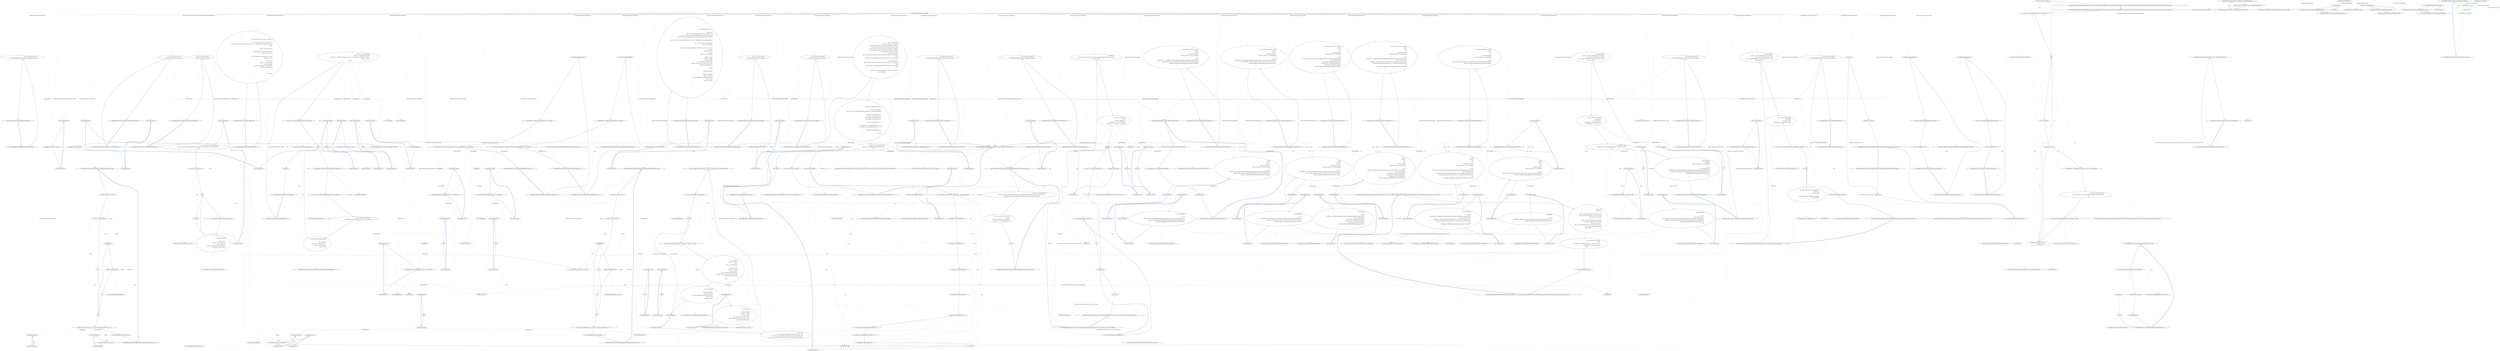 digraph  {
n406 [label="Hangfire.SqlServer.SqlServerMonitoringApi", span=""];
n407 [label=int, span=""];
n408 [label=int, span=""];
n409 [label=int, span=""];
n410 [label=int, span=""];
n411 [label=int, span=""];
n412 [label=int, span=""];
n413 [label=int, span=""];
n414 [label=int, span=""];
n415 [label=int, span=""];
n416 [label=int, span=""];
n417 [label=enqueuedJobIds, span=""];
n418 [label=enqueuedJobIds, span=""];
n419 [label=fetchedJobIds, span=""];
n420 [label=string, span=""];
n421 [label=sql, span=""];
n422 [label=string, span=""];
n423 [label=string, span=""];
n424 [label=jobs, span=""];
n0 [cluster="Hangfire.SqlServer.SqlServerMonitoringApi.SqlServerMonitoringApi(Hangfire.SqlServer.SqlServerStorage, int?)", label="Entry Hangfire.SqlServer.SqlServerMonitoringApi.SqlServerMonitoringApi(Hangfire.SqlServer.SqlServerStorage, int?)", span="37-37"];
n1 [cluster="Hangfire.SqlServer.SqlServerMonitoringApi.SqlServerMonitoringApi(Hangfire.SqlServer.SqlServerStorage, int?)", label="storage == null", span="39-39"];
n2 [cluster="Hangfire.SqlServer.SqlServerMonitoringApi.SqlServerMonitoringApi(Hangfire.SqlServer.SqlServerStorage, int?)", label="throw new ArgumentNullException(nameof(storage));", span="39-39"];
n3 [cluster="Hangfire.SqlServer.SqlServerMonitoringApi.SqlServerMonitoringApi(Hangfire.SqlServer.SqlServerStorage, int?)", label="_storage = storage", span="41-41"];
n4 [cluster="Hangfire.SqlServer.SqlServerMonitoringApi.SqlServerMonitoringApi(Hangfire.SqlServer.SqlServerStorage, int?)", label="_jobListLimit = jobListLimit", span="42-42"];
n5 [cluster="Hangfire.SqlServer.SqlServerMonitoringApi.SqlServerMonitoringApi(Hangfire.SqlServer.SqlServerStorage, int?)", label="Exit Hangfire.SqlServer.SqlServerMonitoringApi.SqlServerMonitoringApi(Hangfire.SqlServer.SqlServerStorage, int?)", span="37-37"];
n6 [cluster="System.ArgumentNullException.ArgumentNullException(string)", label="Entry System.ArgumentNullException.ArgumentNullException(string)", span="0-0"];
n7 [cluster="Unk.nameof", label="Entry Unk.nameof", span=""];
n8 [cluster="Hangfire.SqlServer.SqlServerMonitoringApi.ScheduledCount()", label="Entry Hangfire.SqlServer.SqlServerMonitoringApi.ScheduledCount()", span="45-45"];
n9 [cluster="Hangfire.SqlServer.SqlServerMonitoringApi.ScheduledCount()", label="return UseConnection(connection => \r\n                GetNumberOfJobsByStateName(connection, ScheduledState.StateName));", span="47-48"];
n10 [cluster="Hangfire.SqlServer.SqlServerMonitoringApi.ScheduledCount()", label="Exit Hangfire.SqlServer.SqlServerMonitoringApi.ScheduledCount()", span="45-45"];
n11 [cluster="Hangfire.SqlServer.SqlServerMonitoringApi.UseConnection<T>(System.Func<DbConnection, T>)", label="Entry Hangfire.SqlServer.SqlServerMonitoringApi.UseConnection<T>(System.Func<DbConnection, T>)", span="434-434"];
n12 [cluster="lambda expression", label="Entry lambda expression", span="47-48"];
n13 [cluster="lambda expression", label="GetNumberOfJobsByStateName(connection, ScheduledState.StateName)", span="48-48"];
n14 [cluster="lambda expression", label="Exit lambda expression", span="47-48"];
n15 [cluster="Hangfire.SqlServer.SqlServerMonitoringApi.GetNumberOfJobsByStateName(DbConnection, string)", label="Entry Hangfire.SqlServer.SqlServerMonitoringApi.GetNumberOfJobsByStateName(DbConnection, string)", span="470-470"];
n16 [cluster="Hangfire.SqlServer.SqlServerMonitoringApi.EnqueuedCount(string)", label="Entry Hangfire.SqlServer.SqlServerMonitoringApi.EnqueuedCount(string)", span="51-51"];
n17 [cluster="Hangfire.SqlServer.SqlServerMonitoringApi.EnqueuedCount(string)", label="var queueApi = GetQueueApi(queue)", span="53-53"];
n18 [cluster="Hangfire.SqlServer.SqlServerMonitoringApi.EnqueuedCount(string)", label="var counters = queueApi.GetEnqueuedAndFetchedCount(queue)", span="54-54"];
n21 [cluster="Hangfire.SqlServer.SqlServerMonitoringApi.GetQueueApi(string)", label="Entry Hangfire.SqlServer.SqlServerMonitoringApi.GetQueueApi(string)", span="426-426"];
n19 [cluster="Hangfire.SqlServer.SqlServerMonitoringApi.EnqueuedCount(string)", label="return counters.EnqueuedCount ?? 0;", span="56-56"];
n22 [cluster="Hangfire.SqlServer.IPersistentJobQueueMonitoringApi.GetEnqueuedAndFetchedCount(string)", label="Entry Hangfire.SqlServer.IPersistentJobQueueMonitoringApi.GetEnqueuedAndFetchedCount(string)", span="30-30"];
n20 [cluster="Hangfire.SqlServer.SqlServerMonitoringApi.EnqueuedCount(string)", label="Exit Hangfire.SqlServer.SqlServerMonitoringApi.EnqueuedCount(string)", span="51-51"];
n23 [cluster="Hangfire.SqlServer.SqlServerMonitoringApi.FetchedCount(string)", label="Entry Hangfire.SqlServer.SqlServerMonitoringApi.FetchedCount(string)", span="59-59"];
n24 [cluster="Hangfire.SqlServer.SqlServerMonitoringApi.FetchedCount(string)", label="var queueApi = GetQueueApi(queue)", span="61-61"];
n25 [cluster="Hangfire.SqlServer.SqlServerMonitoringApi.FetchedCount(string)", label="var counters = queueApi.GetEnqueuedAndFetchedCount(queue)", span="62-62"];
n26 [cluster="Hangfire.SqlServer.SqlServerMonitoringApi.FetchedCount(string)", label="return counters.FetchedCount ?? 0;", span="64-64"];
n27 [cluster="Hangfire.SqlServer.SqlServerMonitoringApi.FetchedCount(string)", label="Exit Hangfire.SqlServer.SqlServerMonitoringApi.FetchedCount(string)", span="59-59"];
n28 [cluster="Hangfire.SqlServer.SqlServerMonitoringApi.FailedCount()", label="Entry Hangfire.SqlServer.SqlServerMonitoringApi.FailedCount()", span="67-67"];
n29 [cluster="Hangfire.SqlServer.SqlServerMonitoringApi.FailedCount()", label="return UseConnection(connection => \r\n                GetNumberOfJobsByStateName(connection, FailedState.StateName));", span="69-70"];
n30 [cluster="Hangfire.SqlServer.SqlServerMonitoringApi.FailedCount()", label="Exit Hangfire.SqlServer.SqlServerMonitoringApi.FailedCount()", span="67-67"];
n31 [cluster="lambda expression", label="Entry lambda expression", span="69-70"];
n32 [cluster="lambda expression", label="GetNumberOfJobsByStateName(connection, FailedState.StateName)", span="70-70"];
n33 [cluster="lambda expression", label="Exit lambda expression", span="69-70"];
n34 [cluster="Hangfire.SqlServer.SqlServerMonitoringApi.ProcessingCount()", label="Entry Hangfire.SqlServer.SqlServerMonitoringApi.ProcessingCount()", span="73-73"];
n35 [cluster="Hangfire.SqlServer.SqlServerMonitoringApi.ProcessingCount()", label="return UseConnection(connection => \r\n                GetNumberOfJobsByStateName(connection, ProcessingState.StateName));", span="75-76"];
n36 [cluster="Hangfire.SqlServer.SqlServerMonitoringApi.ProcessingCount()", label="Exit Hangfire.SqlServer.SqlServerMonitoringApi.ProcessingCount()", span="73-73"];
n37 [cluster="lambda expression", label="Entry lambda expression", span="75-76"];
n38 [cluster="lambda expression", label="GetNumberOfJobsByStateName(connection, ProcessingState.StateName)", span="76-76"];
n39 [cluster="lambda expression", label="Exit lambda expression", span="75-76"];
n40 [cluster="Hangfire.SqlServer.SqlServerMonitoringApi.ProcessingJobs(int, int)", label="Entry Hangfire.SqlServer.SqlServerMonitoringApi.ProcessingJobs(int, int)", span="79-79"];
n41 [cluster="Hangfire.SqlServer.SqlServerMonitoringApi.ProcessingJobs(int, int)", label="return UseConnection(connection => GetJobs(\r\n                connection,\r\n                from, count,\r\n                ProcessingState.StateName,\r\n                (sqlJob, job, stateData) => new ProcessingJobDto\r\n                {\r\n                    Job = job,\r\n                    InProcessingState = ProcessingState.StateName.Equals(sqlJob.StateName, StringComparison.OrdinalIgnoreCase),\r\n                    ServerId = stateData.ContainsKey(''ServerId'') ? stateData[''ServerId''] : stateData[''ServerName''],\r\n                    StartedAt = JobHelper.DeserializeNullableDateTime(stateData[''StartedAt'']),\r\n                }));", span="81-91"];
n44 [cluster="lambda expression", label="GetJobs(\r\n                connection,\r\n                from, count,\r\n                ProcessingState.StateName,\r\n                (sqlJob, job, stateData) => new ProcessingJobDto\r\n                {\r\n                    Job = job,\r\n                    InProcessingState = ProcessingState.StateName.Equals(sqlJob.StateName, StringComparison.OrdinalIgnoreCase),\r\n                    ServerId = stateData.ContainsKey(''ServerId'') ? stateData[''ServerId''] : stateData[''ServerName''],\r\n                    StartedAt = JobHelper.DeserializeNullableDateTime(stateData[''StartedAt'']),\r\n                })", span="81-91"];
n42 [cluster="Hangfire.SqlServer.SqlServerMonitoringApi.ProcessingJobs(int, int)", label="Exit Hangfire.SqlServer.SqlServerMonitoringApi.ProcessingJobs(int, int)", span="79-79"];
n43 [cluster="lambda expression", label="Entry lambda expression", span="81-91"];
n45 [cluster="lambda expression", label="Exit lambda expression", span="81-91"];
n46 [cluster="Hangfire.SqlServer.SqlServerMonitoringApi.GetJobs<TDto>(DbConnection, int, int, string, System.Func<Hangfire.SqlServer.Entities.SqlJob, Hangfire.Common.Job, System.Collections.Generic.Dictionary<string, string>, TDto>)", label="Entry Hangfire.SqlServer.SqlServerMonitoringApi.GetJobs<TDto>(DbConnection, int, int, string, System.Func<Hangfire.SqlServer.Entities.SqlJob, Hangfire.Common.Job, System.Collections.Generic.Dictionary<string, string>, TDto>)", span="499-499"];
n47 [cluster="lambda expression", label="Entry lambda expression", span="85-91"];
n48 [cluster="lambda expression", label="new ProcessingJobDto\r\n                {\r\n                    Job = job,\r\n                    InProcessingState = ProcessingState.StateName.Equals(sqlJob.StateName, StringComparison.OrdinalIgnoreCase),\r\n                    ServerId = stateData.ContainsKey(''ServerId'') ? stateData[''ServerId''] : stateData[''ServerName''],\r\n                    StartedAt = JobHelper.DeserializeNullableDateTime(stateData[''StartedAt'']),\r\n                }", span="85-91"];
n49 [cluster="lambda expression", label="Exit lambda expression", span="85-91"];
n50 [cluster="Hangfire.Storage.Monitoring.ProcessingJobDto.ProcessingJobDto()", label="Entry Hangfire.Storage.Monitoring.ProcessingJobDto.ProcessingJobDto()", span="23-23"];
n51 [cluster="string.Equals(string, System.StringComparison)", label="Entry string.Equals(string, System.StringComparison)", span="0-0"];
n52 [cluster="System.Collections.Generic.Dictionary<TKey, TValue>.ContainsKey(TKey)", label="Entry System.Collections.Generic.Dictionary<TKey, TValue>.ContainsKey(TKey)", span="0-0"];
n53 [cluster="Hangfire.Common.JobHelper.DeserializeNullableDateTime(string)", label="Entry Hangfire.Common.JobHelper.DeserializeNullableDateTime(string)", span="84-84"];
n54 [cluster="Hangfire.SqlServer.SqlServerMonitoringApi.ScheduledJobs(int, int)", label="Entry Hangfire.SqlServer.SqlServerMonitoringApi.ScheduledJobs(int, int)", span="94-94"];
n55 [cluster="Hangfire.SqlServer.SqlServerMonitoringApi.ScheduledJobs(int, int)", label="return UseConnection(connection => GetJobs(\r\n                connection,\r\n                from, count,\r\n                ScheduledState.StateName,\r\n                (sqlJob, job, stateData) => new ScheduledJobDto\r\n                {\r\n                    Job = job,\r\n                    InScheduledState = ScheduledState.StateName.Equals(sqlJob.StateName, StringComparison.OrdinalIgnoreCase),\r\n                    EnqueueAt = JobHelper.DeserializeNullableDateTime(stateData[''EnqueueAt'']) ?? DateTime.MinValue,\r\n                    ScheduledAt = JobHelper.DeserializeNullableDateTime(stateData[''ScheduledAt''])\r\n                }));", span="96-106"];
n58 [cluster="lambda expression", label="GetJobs(\r\n                connection,\r\n                from, count,\r\n                ScheduledState.StateName,\r\n                (sqlJob, job, stateData) => new ScheduledJobDto\r\n                {\r\n                    Job = job,\r\n                    InScheduledState = ScheduledState.StateName.Equals(sqlJob.StateName, StringComparison.OrdinalIgnoreCase),\r\n                    EnqueueAt = JobHelper.DeserializeNullableDateTime(stateData[''EnqueueAt'']) ?? DateTime.MinValue,\r\n                    ScheduledAt = JobHelper.DeserializeNullableDateTime(stateData[''ScheduledAt''])\r\n                })", span="96-106"];
n56 [cluster="Hangfire.SqlServer.SqlServerMonitoringApi.ScheduledJobs(int, int)", label="Exit Hangfire.SqlServer.SqlServerMonitoringApi.ScheduledJobs(int, int)", span="94-94"];
n57 [cluster="lambda expression", label="Entry lambda expression", span="96-106"];
n59 [cluster="lambda expression", label="Exit lambda expression", span="96-106"];
n60 [cluster="lambda expression", label="Entry lambda expression", span="100-106"];
n61 [cluster="lambda expression", label="new ScheduledJobDto\r\n                {\r\n                    Job = job,\r\n                    InScheduledState = ScheduledState.StateName.Equals(sqlJob.StateName, StringComparison.OrdinalIgnoreCase),\r\n                    EnqueueAt = JobHelper.DeserializeNullableDateTime(stateData[''EnqueueAt'']) ?? DateTime.MinValue,\r\n                    ScheduledAt = JobHelper.DeserializeNullableDateTime(stateData[''ScheduledAt''])\r\n                }", span="100-106"];
n62 [cluster="lambda expression", label="Exit lambda expression", span="100-106"];
n63 [cluster="Hangfire.Storage.Monitoring.ScheduledJobDto.ScheduledJobDto()", label="Entry Hangfire.Storage.Monitoring.ScheduledJobDto.ScheduledJobDto()", span="23-23"];
n64 [cluster="Hangfire.SqlServer.SqlServerMonitoringApi.SucceededByDatesCount()", label="Entry Hangfire.SqlServer.SqlServerMonitoringApi.SucceededByDatesCount()", span="109-109"];
n65 [cluster="Hangfire.SqlServer.SqlServerMonitoringApi.SucceededByDatesCount()", label="return UseConnection(connection => \r\n                GetTimelineStats(connection, ''succeeded''));", span="111-112"];
n66 [cluster="Hangfire.SqlServer.SqlServerMonitoringApi.SucceededByDatesCount()", label="Exit Hangfire.SqlServer.SqlServerMonitoringApi.SucceededByDatesCount()", span="109-109"];
n67 [cluster="lambda expression", label="Entry lambda expression", span="111-112"];
n68 [cluster="lambda expression", label="GetTimelineStats(connection, ''succeeded'')", span="112-112"];
n69 [cluster="lambda expression", label="Exit lambda expression", span="111-112"];
n70 [cluster="Hangfire.SqlServer.SqlServerMonitoringApi.GetTimelineStats(DbConnection, string)", label="Entry Hangfire.SqlServer.SqlServerMonitoringApi.GetTimelineStats(DbConnection, string)", span="382-382"];
n71 [cluster="Hangfire.SqlServer.SqlServerMonitoringApi.FailedByDatesCount()", label="Entry Hangfire.SqlServer.SqlServerMonitoringApi.FailedByDatesCount()", span="115-115"];
n72 [cluster="Hangfire.SqlServer.SqlServerMonitoringApi.FailedByDatesCount()", label="return UseConnection(connection => \r\n                GetTimelineStats(connection, ''failed''));", span="117-118"];
n73 [cluster="Hangfire.SqlServer.SqlServerMonitoringApi.FailedByDatesCount()", label="Exit Hangfire.SqlServer.SqlServerMonitoringApi.FailedByDatesCount()", span="115-115"];
n74 [cluster="lambda expression", label="Entry lambda expression", span="117-118"];
n75 [cluster="lambda expression", label="GetTimelineStats(connection, ''failed'')", span="118-118"];
n76 [cluster="lambda expression", label="Exit lambda expression", span="117-118"];
n77 [cluster="Hangfire.SqlServer.SqlServerMonitoringApi.Servers()", label="Entry Hangfire.SqlServer.SqlServerMonitoringApi.Servers()", span="121-121"];
n78 [cluster="Hangfire.SqlServer.SqlServerMonitoringApi.Servers()", label="return UseConnection<IList<ServerDto>>(connection =>\r\n            {\r\n                var servers = connection.Query<Entities.Server>(\r\n                    $@''select * from [{_storage.SchemaName}].Server with (nolock)'', commandTimeout: _storage.CommandTimeout)\r\n                    .ToList();\r\n\r\n                var result = new List<ServerDto>();\r\n\r\n                // ReSharper disable once LoopCanBeConvertedToQuery\r\n                foreach (var server in servers)\r\n                {\r\n                    var data = JobHelper.FromJson<ServerData>(server.Data);\r\n                    result.Add(new ServerDto\r\n                    {\r\n                        Name = server.Id,\r\n                        Heartbeat = server.LastHeartbeat,\r\n                        Queues = data.Queues,\r\n                        StartedAt = data.StartedAt ?? DateTime.MinValue,\r\n                        WorkersCount = data.WorkerCount\r\n                    });\r\n                }\r\n\r\n                return result;\r\n            });", span="123-146"];
n79 [cluster="Hangfire.SqlServer.SqlServerMonitoringApi.Servers()", label="Exit Hangfire.SqlServer.SqlServerMonitoringApi.Servers()", span="121-121"];
n80 [cluster="Unk.>", label="Entry Unk.>", span=""];
n81 [cluster="lambda expression", label="Entry lambda expression", span="123-146"];
n82 [cluster="lambda expression", label="var servers = connection.Query<Entities.Server>(\r\n                    $@''select * from [{_storage.SchemaName}].Server with (nolock)'', commandTimeout: _storage.CommandTimeout)\r\n                    .ToList()", span="125-127"];
n83 [cluster="lambda expression", label="var result = new List<ServerDto>()", span="129-129"];
n89 [cluster="Unk.ToList", label="Entry Unk.ToList", span=""];
n84 [cluster="lambda expression", label=servers, span="132-132"];
n90 [cluster="System.Collections.Generic.List<T>.List()", label="Entry System.Collections.Generic.List<T>.List()", span="0-0"];
n86 [cluster="lambda expression", label="result.Add(new ServerDto\r\n                    {\r\n                        Name = server.Id,\r\n                        Heartbeat = server.LastHeartbeat,\r\n                        Queues = data.Queues,\r\n                        StartedAt = data.StartedAt ?? DateTime.MinValue,\r\n                        WorkersCount = data.WorkerCount\r\n                    })", span="135-142"];
n87 [cluster="lambda expression", label="return result;", span="145-145"];
n85 [cluster="lambda expression", label="var data = JobHelper.FromJson<ServerData>(server.Data)", span="134-134"];
n91 [cluster="Hangfire.Storage.Monitoring.ServerDto.ServerDto()", label="Entry Hangfire.Storage.Monitoring.ServerDto.ServerDto()", span="21-21"];
n92 [cluster="System.Collections.Generic.List<T>.Add(T)", label="Entry System.Collections.Generic.List<T>.Add(T)", span="0-0"];
n88 [cluster="lambda expression", label="Exit lambda expression", span="123-146"];
n93 [cluster="Hangfire.SqlServer.SqlServerMonitoringApi.FailedJobs(int, int)", label="Entry Hangfire.SqlServer.SqlServerMonitoringApi.FailedJobs(int, int)", span="149-149"];
n94 [cluster="Hangfire.SqlServer.SqlServerMonitoringApi.FailedJobs(int, int)", label="return UseConnection(connection => GetJobs(\r\n                connection,\r\n                from,\r\n                count,\r\n                FailedState.StateName,\r\n                (sqlJob, job, stateData) => new FailedJobDto\r\n                {\r\n                    Job = job,\r\n                    InFailedState = FailedState.StateName.Equals(sqlJob.StateName, StringComparison.OrdinalIgnoreCase),\r\n                    Reason = sqlJob.StateReason,\r\n                    ExceptionDetails = stateData[''ExceptionDetails''],\r\n                    ExceptionMessage = stateData[''ExceptionMessage''],\r\n                    ExceptionType = stateData[''ExceptionType''],\r\n                    FailedAt = JobHelper.DeserializeNullableDateTime(stateData[''FailedAt''])\r\n                }));", span="151-165"];
n97 [cluster="lambda expression", label="GetJobs(\r\n                connection,\r\n                from,\r\n                count,\r\n                FailedState.StateName,\r\n                (sqlJob, job, stateData) => new FailedJobDto\r\n                {\r\n                    Job = job,\r\n                    InFailedState = FailedState.StateName.Equals(sqlJob.StateName, StringComparison.OrdinalIgnoreCase),\r\n                    Reason = sqlJob.StateReason,\r\n                    ExceptionDetails = stateData[''ExceptionDetails''],\r\n                    ExceptionMessage = stateData[''ExceptionMessage''],\r\n                    ExceptionType = stateData[''ExceptionType''],\r\n                    FailedAt = JobHelper.DeserializeNullableDateTime(stateData[''FailedAt''])\r\n                })", span="151-165"];
n95 [cluster="Hangfire.SqlServer.SqlServerMonitoringApi.FailedJobs(int, int)", label="Exit Hangfire.SqlServer.SqlServerMonitoringApi.FailedJobs(int, int)", span="149-149"];
n96 [cluster="lambda expression", label="Entry lambda expression", span="151-165"];
n98 [cluster="lambda expression", label="Exit lambda expression", span="151-165"];
n99 [cluster="lambda expression", label="Entry lambda expression", span="156-165"];
n100 [cluster="lambda expression", label="new FailedJobDto\r\n                {\r\n                    Job = job,\r\n                    InFailedState = FailedState.StateName.Equals(sqlJob.StateName, StringComparison.OrdinalIgnoreCase),\r\n                    Reason = sqlJob.StateReason,\r\n                    ExceptionDetails = stateData[''ExceptionDetails''],\r\n                    ExceptionMessage = stateData[''ExceptionMessage''],\r\n                    ExceptionType = stateData[''ExceptionType''],\r\n                    FailedAt = JobHelper.DeserializeNullableDateTime(stateData[''FailedAt''])\r\n                }", span="156-165"];
n101 [cluster="lambda expression", label="Exit lambda expression", span="156-165"];
n102 [cluster="Hangfire.Storage.Monitoring.FailedJobDto.FailedJobDto()", label="Entry Hangfire.Storage.Monitoring.FailedJobDto.FailedJobDto()", span="23-23"];
n103 [cluster="Hangfire.SqlServer.SqlServerMonitoringApi.SucceededJobs(int, int)", label="Entry Hangfire.SqlServer.SqlServerMonitoringApi.SucceededJobs(int, int)", span="168-168"];
n104 [cluster="Hangfire.SqlServer.SqlServerMonitoringApi.SucceededJobs(int, int)", label="return UseConnection(connection => GetJobs(\r\n                connection,\r\n                from,\r\n                count,\r\n                SucceededState.StateName,\r\n                (sqlJob, job, stateData) => new SucceededJobDto\r\n                {\r\n                    Job = job,\r\n                    InSucceededState = SucceededState.StateName.Equals(sqlJob.StateName, StringComparison.OrdinalIgnoreCase),\r\n                    Result = stateData[''Result''],\r\n                    TotalDuration = stateData.ContainsKey(''PerformanceDuration'') && stateData.ContainsKey(''Latency'')\r\n                        ? (long?)long.Parse(stateData[''PerformanceDuration'']) + (long?)long.Parse(stateData[''Latency''])\r\n                        : null,\r\n                    SucceededAt = JobHelper.DeserializeNullableDateTime(stateData[''SucceededAt''])\r\n                }));", span="170-184"];
n107 [cluster="lambda expression", label="GetJobs(\r\n                connection,\r\n                from,\r\n                count,\r\n                SucceededState.StateName,\r\n                (sqlJob, job, stateData) => new SucceededJobDto\r\n                {\r\n                    Job = job,\r\n                    InSucceededState = SucceededState.StateName.Equals(sqlJob.StateName, StringComparison.OrdinalIgnoreCase),\r\n                    Result = stateData[''Result''],\r\n                    TotalDuration = stateData.ContainsKey(''PerformanceDuration'') && stateData.ContainsKey(''Latency'')\r\n                        ? (long?)long.Parse(stateData[''PerformanceDuration'']) + (long?)long.Parse(stateData[''Latency''])\r\n                        : null,\r\n                    SucceededAt = JobHelper.DeserializeNullableDateTime(stateData[''SucceededAt''])\r\n                })", span="170-184"];
n105 [cluster="Hangfire.SqlServer.SqlServerMonitoringApi.SucceededJobs(int, int)", label="Exit Hangfire.SqlServer.SqlServerMonitoringApi.SucceededJobs(int, int)", span="168-168"];
n106 [cluster="lambda expression", label="Entry lambda expression", span="170-184"];
n108 [cluster="lambda expression", label="Exit lambda expression", span="170-184"];
n109 [cluster="lambda expression", label="Entry lambda expression", span="175-184"];
n110 [cluster="lambda expression", label="new SucceededJobDto\r\n                {\r\n                    Job = job,\r\n                    InSucceededState = SucceededState.StateName.Equals(sqlJob.StateName, StringComparison.OrdinalIgnoreCase),\r\n                    Result = stateData[''Result''],\r\n                    TotalDuration = stateData.ContainsKey(''PerformanceDuration'') && stateData.ContainsKey(''Latency'')\r\n                        ? (long?)long.Parse(stateData[''PerformanceDuration'']) + (long?)long.Parse(stateData[''Latency''])\r\n                        : null,\r\n                    SucceededAt = JobHelper.DeserializeNullableDateTime(stateData[''SucceededAt''])\r\n                }", span="175-184"];
n111 [cluster="lambda expression", label="Exit lambda expression", span="175-184"];
n112 [cluster="Hangfire.Storage.Monitoring.SucceededJobDto.SucceededJobDto()", label="Entry Hangfire.Storage.Monitoring.SucceededJobDto.SucceededJobDto()", span="23-23"];
n113 [cluster="long.Parse(string)", label="Entry long.Parse(string)", span="0-0"];
n114 [cluster="Hangfire.SqlServer.SqlServerMonitoringApi.DeletedJobs(int, int)", label="Entry Hangfire.SqlServer.SqlServerMonitoringApi.DeletedJobs(int, int)", span="187-187"];
n115 [cluster="Hangfire.SqlServer.SqlServerMonitoringApi.DeletedJobs(int, int)", label="return UseConnection(connection => GetJobs(\r\n                connection,\r\n                from,\r\n                count,\r\n                DeletedState.StateName,\r\n                (sqlJob, job, stateData) => new DeletedJobDto\r\n                {\r\n                    Job = job,\r\n                    InDeletedState = DeletedState.StateName.Equals(sqlJob.StateName, StringComparison.OrdinalIgnoreCase),\r\n                    DeletedAt = JobHelper.DeserializeNullableDateTime(stateData[''DeletedAt''])\r\n                }));", span="189-199"];
n118 [cluster="lambda expression", label="GetJobs(\r\n                connection,\r\n                from,\r\n                count,\r\n                DeletedState.StateName,\r\n                (sqlJob, job, stateData) => new DeletedJobDto\r\n                {\r\n                    Job = job,\r\n                    InDeletedState = DeletedState.StateName.Equals(sqlJob.StateName, StringComparison.OrdinalIgnoreCase),\r\n                    DeletedAt = JobHelper.DeserializeNullableDateTime(stateData[''DeletedAt''])\r\n                })", span="189-199"];
n116 [cluster="Hangfire.SqlServer.SqlServerMonitoringApi.DeletedJobs(int, int)", label="Exit Hangfire.SqlServer.SqlServerMonitoringApi.DeletedJobs(int, int)", span="187-187"];
n117 [cluster="lambda expression", label="Entry lambda expression", span="189-199"];
n119 [cluster="lambda expression", label="Exit lambda expression", span="189-199"];
n120 [cluster="lambda expression", label="Entry lambda expression", span="194-199"];
n121 [cluster="lambda expression", label="new DeletedJobDto\r\n                {\r\n                    Job = job,\r\n                    InDeletedState = DeletedState.StateName.Equals(sqlJob.StateName, StringComparison.OrdinalIgnoreCase),\r\n                    DeletedAt = JobHelper.DeserializeNullableDateTime(stateData[''DeletedAt''])\r\n                }", span="194-199"];
n122 [cluster="lambda expression", label="Exit lambda expression", span="194-199"];
n123 [cluster="Hangfire.Storage.Monitoring.DeletedJobDto.DeletedJobDto()", label="Entry Hangfire.Storage.Monitoring.DeletedJobDto.DeletedJobDto()", span="7-7"];
n124 [cluster="Hangfire.SqlServer.SqlServerMonitoringApi.Queues()", label="Entry Hangfire.SqlServer.SqlServerMonitoringApi.Queues()", span="202-202"];
n125 [cluster="Hangfire.SqlServer.SqlServerMonitoringApi.Queues()", label="var tuples = _storage.QueueProviders\r\n                .Select(x => x.GetJobQueueMonitoringApi())\r\n                .SelectMany(x => x.GetQueues(), (monitoring, queue) => new { Monitoring = monitoring, Queue = queue })\r\n                .OrderBy(x => x.Queue)\r\n                .ToArray()", span="204-208"];
n126 [cluster="Hangfire.SqlServer.SqlServerMonitoringApi.Queues()", label="var result = new List<QueueWithTopEnqueuedJobsDto>(tuples.Length)", span="210-210"];
n134 [cluster="Unk.Select", label="Entry Unk.Select", span=""];
n135 [cluster="Unk.SelectMany", label="Entry Unk.SelectMany", span=""];
n136 [cluster="Unk.OrderBy", label="Entry Unk.OrderBy", span=""];
n137 [cluster="Unk.ToArray", label="Entry Unk.ToArray", span=""];
n143 [cluster="lambda expression", label="Entry lambda expression", span="205-205"];
n147 [cluster="lambda expression", label="Entry lambda expression", span="206-206"];
n151 [cluster="lambda expression", label="Entry lambda expression", span="206-206"];
n154 [cluster="lambda expression", label="Entry lambda expression", span="207-207"];
n127 [cluster="Hangfire.SqlServer.SqlServerMonitoringApi.Queues()", label=tuples, span="213-213"];
n138 [cluster="List<QueueWithTopEnqueuedJobsDto>.cstr", label="Entry List<QueueWithTopEnqueuedJobsDto>.cstr", span=""];
n131 [cluster="Hangfire.SqlServer.SqlServerMonitoringApi.Queues()", label="result.Add(new QueueWithTopEnqueuedJobsDto\r\n                {\r\n                    Name = tuple.Queue,\r\n                    Length = counters.EnqueuedCount ?? 0,\r\n                    Fetched = counters.FetchedCount,\r\n                    FirstJobs = firstJobs\r\n                })", span="222-228"];
n132 [cluster="Hangfire.SqlServer.SqlServerMonitoringApi.Queues()", label="return result;", span="231-231"];
n128 [cluster="Hangfire.SqlServer.SqlServerMonitoringApi.Queues()", label="var enqueuedJobIds = tuple.Monitoring.GetEnqueuedJobIds(tuple.Queue, 0, 5)", span="215-215"];
n129 [cluster="Hangfire.SqlServer.SqlServerMonitoringApi.Queues()", label="var counters = tuple.Monitoring.GetEnqueuedAndFetchedCount(tuple.Queue)", span="216-216"];
n139 [cluster="Unk.GetEnqueuedJobIds", label="Entry Unk.GetEnqueuedJobIds", span=""];
n130 [cluster="Hangfire.SqlServer.SqlServerMonitoringApi.Queues()", label="var firstJobs = UseConnection(connection => \r\n                    EnqueuedJobs(connection, enqueuedJobIds.Select(x => (long)x).ToArray()))", span="219-220"];
n158 [cluster="lambda expression", label="EnqueuedJobs(connection, enqueuedJobIds.Select(x => (long)x).ToArray())", span="220-220"];
n140 [cluster="Unk.GetEnqueuedAndFetchedCount", label="Entry Unk.GetEnqueuedAndFetchedCount", span=""];
n141 [cluster="Unk.UseConnection", label="Entry Unk.UseConnection", span=""];
n157 [cluster="lambda expression", label="Entry lambda expression", span="219-220"];
n142 [cluster="Hangfire.Storage.Monitoring.QueueWithTopEnqueuedJobsDto.QueueWithTopEnqueuedJobsDto()", label="Entry Hangfire.Storage.Monitoring.QueueWithTopEnqueuedJobsDto.QueueWithTopEnqueuedJobsDto()", span="18-18"];
n133 [cluster="Hangfire.SqlServer.SqlServerMonitoringApi.Queues()", label="Exit Hangfire.SqlServer.SqlServerMonitoringApi.Queues()", span="202-202"];
n144 [cluster="lambda expression", label="x.GetJobQueueMonitoringApi()", span="205-205"];
n145 [cluster="lambda expression", label="Exit lambda expression", span="205-205"];
n146 [cluster="Hangfire.SqlServer.IPersistentJobQueueProvider.GetJobQueueMonitoringApi()", label="Entry Hangfire.SqlServer.IPersistentJobQueueProvider.GetJobQueueMonitoringApi()", span="21-21"];
n148 [cluster="lambda expression", label="x.GetQueues()", span="206-206"];
n149 [cluster="lambda expression", label="Exit lambda expression", span="206-206"];
n150 [cluster="Unk.GetQueues", label="Entry Unk.GetQueues", span=""];
n152 [cluster="lambda expression", label="new { Monitoring = monitoring, Queue = queue }", span="206-206"];
n153 [cluster="lambda expression", label="Exit lambda expression", span="206-206"];
n155 [cluster="lambda expression", label="x.Queue", span="207-207"];
n156 [cluster="lambda expression", label="Exit lambda expression", span="207-207"];
n159 [cluster="lambda expression", label="Exit lambda expression", span="219-220"];
n160 [cluster="Unk.EnqueuedJobs", label="Entry Unk.EnqueuedJobs", span=""];
n161 [cluster="lambda expression", label="Entry lambda expression", span="220-220"];
n162 [cluster="lambda expression", label="(long)x", span="220-220"];
n163 [cluster="lambda expression", label="Exit lambda expression", span="220-220"];
n164 [cluster="Hangfire.SqlServer.SqlServerMonitoringApi.EnqueuedJobs(string, int, int)", label="Entry Hangfire.SqlServer.SqlServerMonitoringApi.EnqueuedJobs(string, int, int)", span="234-234"];
n165 [cluster="Hangfire.SqlServer.SqlServerMonitoringApi.EnqueuedJobs(string, int, int)", label="var queueApi = GetQueueApi(queue)", span="236-236"];
n166 [cluster="Hangfire.SqlServer.SqlServerMonitoringApi.EnqueuedJobs(string, int, int)", label="var enqueuedJobIds = queueApi.GetEnqueuedJobIds(queue, from, perPage)", span="237-237"];
n167 [cluster="Hangfire.SqlServer.SqlServerMonitoringApi.EnqueuedJobs(string, int, int)", label="return UseConnection(connection => EnqueuedJobs(connection, enqueuedJobIds.Select(x => (long)x).ToArray()));", span="240-240"];
n169 [cluster="Hangfire.SqlServer.IPersistentJobQueueMonitoringApi.GetEnqueuedJobIds(string, int, int)", label="Entry Hangfire.SqlServer.IPersistentJobQueueMonitoringApi.GetEnqueuedJobIds(string, int, int)", span="25-25"];
n171 [cluster="lambda expression", label="EnqueuedJobs(connection, enqueuedJobIds.Select(x => (long)x).ToArray())", span="240-240"];
n168 [cluster="Hangfire.SqlServer.SqlServerMonitoringApi.EnqueuedJobs(string, int, int)", label="Exit Hangfire.SqlServer.SqlServerMonitoringApi.EnqueuedJobs(string, int, int)", span="234-234"];
n170 [cluster="lambda expression", label="Entry lambda expression", span="240-240"];
n172 [cluster="lambda expression", label="Exit lambda expression", span="240-240"];
n173 [cluster="lambda expression", label="Entry lambda expression", span="240-240"];
n174 [cluster="lambda expression", label="(long)x", span="240-240"];
n175 [cluster="lambda expression", label="Exit lambda expression", span="240-240"];
n176 [cluster="Hangfire.SqlServer.SqlServerMonitoringApi.FetchedJobs(string, int, int)", label="Entry Hangfire.SqlServer.SqlServerMonitoringApi.FetchedJobs(string, int, int)", span="243-243"];
n177 [cluster="Hangfire.SqlServer.SqlServerMonitoringApi.FetchedJobs(string, int, int)", label="var queueApi = GetQueueApi(queue)", span="245-245"];
n178 [cluster="Hangfire.SqlServer.SqlServerMonitoringApi.FetchedJobs(string, int, int)", label="var fetchedJobIds = queueApi.GetFetchedJobIds(queue, from, perPage)", span="246-246"];
n179 [cluster="Hangfire.SqlServer.SqlServerMonitoringApi.FetchedJobs(string, int, int)", label="return UseConnection(connection => FetchedJobs(connection, fetchedJobIds.Select(x => (long)x).ToArray()));", span="249-249"];
n181 [cluster="Hangfire.SqlServer.IPersistentJobQueueMonitoringApi.GetFetchedJobIds(string, int, int)", label="Entry Hangfire.SqlServer.IPersistentJobQueueMonitoringApi.GetFetchedJobIds(string, int, int)", span="28-28"];
n183 [cluster="lambda expression", label="FetchedJobs(connection, fetchedJobIds.Select(x => (long)x).ToArray())", span="249-249"];
n180 [cluster="Hangfire.SqlServer.SqlServerMonitoringApi.FetchedJobs(string, int, int)", label="Exit Hangfire.SqlServer.SqlServerMonitoringApi.FetchedJobs(string, int, int)", span="243-243"];
n182 [cluster="lambda expression", label="Entry lambda expression", span="249-249"];
n184 [cluster="lambda expression", label="Exit lambda expression", span="249-249"];
n185 [cluster="Unk.FetchedJobs", label="Entry Unk.FetchedJobs", span=""];
n186 [cluster="lambda expression", label="Entry lambda expression", span="249-249"];
n187 [cluster="lambda expression", label="(long)x", span="249-249"];
n188 [cluster="lambda expression", label="Exit lambda expression", span="249-249"];
n189 [cluster="Hangfire.SqlServer.SqlServerMonitoringApi.HourlySucceededJobs()", label="Entry Hangfire.SqlServer.SqlServerMonitoringApi.HourlySucceededJobs()", span="252-252"];
n190 [cluster="Hangfire.SqlServer.SqlServerMonitoringApi.HourlySucceededJobs()", label="return UseConnection(connection => \r\n                GetHourlyTimelineStats(connection, ''succeeded''));", span="254-255"];
n191 [cluster="Hangfire.SqlServer.SqlServerMonitoringApi.HourlySucceededJobs()", label="Exit Hangfire.SqlServer.SqlServerMonitoringApi.HourlySucceededJobs()", span="252-252"];
n192 [cluster="lambda expression", label="Entry lambda expression", span="254-255"];
n193 [cluster="lambda expression", label="GetHourlyTimelineStats(connection, ''succeeded'')", span="255-255"];
n194 [cluster="lambda expression", label="Exit lambda expression", span="254-255"];
n195 [cluster="Hangfire.SqlServer.SqlServerMonitoringApi.GetHourlyTimelineStats(DbConnection, string)", label="Entry Hangfire.SqlServer.SqlServerMonitoringApi.GetHourlyTimelineStats(DbConnection, string)", span="367-367"];
n196 [cluster="Hangfire.SqlServer.SqlServerMonitoringApi.HourlyFailedJobs()", label="Entry Hangfire.SqlServer.SqlServerMonitoringApi.HourlyFailedJobs()", span="258-258"];
n197 [cluster="Hangfire.SqlServer.SqlServerMonitoringApi.HourlyFailedJobs()", label="return UseConnection(connection => \r\n                GetHourlyTimelineStats(connection, ''failed''));", span="260-261"];
n198 [cluster="Hangfire.SqlServer.SqlServerMonitoringApi.HourlyFailedJobs()", label="Exit Hangfire.SqlServer.SqlServerMonitoringApi.HourlyFailedJobs()", span="258-258"];
n199 [cluster="lambda expression", label="Entry lambda expression", span="260-261"];
n200 [cluster="lambda expression", label="GetHourlyTimelineStats(connection, ''failed'')", span="261-261"];
n201 [cluster="lambda expression", label="Exit lambda expression", span="260-261"];
n202 [cluster="Hangfire.SqlServer.SqlServerMonitoringApi.JobDetails(string)", label="Entry Hangfire.SqlServer.SqlServerMonitoringApi.JobDetails(string)", span="264-264"];
n203 [cluster="Hangfire.SqlServer.SqlServerMonitoringApi.JobDetails(string)", label="return UseConnection(connection =>\r\n            {\r\n                string sql = $@''\r\nselect * from [{_storage.SchemaName}].Job with (nolock) where Id = @id\r\nselect * from [{_storage.SchemaName}].JobParameter with (nolock) where JobId = @id\r\nselect * from [{_storage.SchemaName}].State with (nolock) where JobId = @id order by Id desc'';\r\n\r\n                using (var multi = connection.QueryMultiple(sql, new { id = jobId }, commandTimeout: _storage.CommandTimeout))\r\n                {\r\n                    var job = multi.Read<SqlJob>().SingleOrDefault();\r\n                    if (job == null) return null;\r\n\r\n                    var parameters = multi.Read<JobParameter>().ToDictionary(x => x.Name, x => x.Value);\r\n                    var history =\r\n                        multi.Read<SqlState>()\r\n                            .ToList()\r\n                            .Select(x => new StateHistoryDto\r\n                            {\r\n                                StateName = x.Name,\r\n                                CreatedAt = x.CreatedAt,\r\n                                Reason = x.Reason,\r\n                                Data = new SafeDictionary<string, string>(\r\n                                    JobHelper.FromJson<Dictionary<string, string>>(x.Data),\r\n                                    StringComparer.OrdinalIgnoreCase),\r\n                            })\r\n                            .ToList();\r\n\r\n                    return new JobDetailsDto\r\n                    {\r\n                        CreatedAt = job.CreatedAt,\r\n                        ExpireAt = job.ExpireAt,\r\n                        Job = DeserializeJob(job.InvocationData, job.Arguments),\r\n                        History = history,\r\n                        Properties = parameters\r\n                    };\r\n                }\r\n            });", span="266-302"];
n207 [cluster="lambda expression", label="var multi = connection.QueryMultiple(sql, new { id = jobId }, commandTimeout: _storage.CommandTimeout)", span="273-273"];
n204 [cluster="Hangfire.SqlServer.SqlServerMonitoringApi.JobDetails(string)", label="Exit Hangfire.SqlServer.SqlServerMonitoringApi.JobDetails(string)", span="264-264"];
n205 [cluster="lambda expression", label="Entry lambda expression", span="266-302"];
n206 [cluster="lambda expression", label="string sql = $@''\r\nselect * from [{_storage.SchemaName}].Job with (nolock) where Id = @id\r\nselect * from [{_storage.SchemaName}].JobParameter with (nolock) where JobId = @id\r\nselect * from [{_storage.SchemaName}].State with (nolock) where JobId = @id order by Id desc''", span="268-271"];
n208 [cluster="lambda expression", label="var job = multi.Read<SqlJob>().SingleOrDefault()", span="275-275"];
n215 [cluster="Unk.QueryMultiple", label="Entry Unk.QueryMultiple", span=""];
n211 [cluster="lambda expression", label="var parameters = multi.Read<JobParameter>().ToDictionary(x => x.Name, x => x.Value)", span="278-278"];
n212 [cluster="lambda expression", label="var history =\r\n                        multi.Read<SqlState>()\r\n                            .ToList()\r\n                            .Select(x => new StateHistoryDto\r\n                            {\r\n                                StateName = x.Name,\r\n                                CreatedAt = x.CreatedAt,\r\n                                Reason = x.Reason,\r\n                                Data = new SafeDictionary<string, string>(\r\n                                    JobHelper.FromJson<Dictionary<string, string>>(x.Data),\r\n                                    StringComparer.OrdinalIgnoreCase),\r\n                            })\r\n                            .ToList()", span="279-291"];
n209 [cluster="lambda expression", label="job == null", span="276-276"];
n216 [cluster="Unk.SingleOrDefault", label="Entry Unk.SingleOrDefault", span=""];
n213 [cluster="lambda expression", label="return new JobDetailsDto\r\n                    {\r\n                        CreatedAt = job.CreatedAt,\r\n                        ExpireAt = job.ExpireAt,\r\n                        Job = DeserializeJob(job.InvocationData, job.Arguments),\r\n                        History = history,\r\n                        Properties = parameters\r\n                    };", span="293-300"];
n210 [cluster="lambda expression", label="return null;", span="276-276"];
n217 [cluster="Unk.ToDictionary", label="Entry Unk.ToDictionary", span=""];
n220 [cluster="lambda expression", label="Entry lambda expression", span="278-278"];
n223 [cluster="lambda expression", label="Entry lambda expression", span="278-278"];
n226 [cluster="lambda expression", label="Entry lambda expression", span="282-290"];
n214 [cluster="lambda expression", label="Exit lambda expression", span="266-302"];
n218 [cluster="Hangfire.Storage.Monitoring.JobDetailsDto.JobDetailsDto()", label="Entry Hangfire.Storage.Monitoring.JobDetailsDto.JobDetailsDto()", span="22-22"];
n219 [cluster="Unk.DeserializeJob", label="Entry Unk.DeserializeJob", span=""];
n221 [cluster="lambda expression", label="x.Name", span="278-278"];
n222 [cluster="lambda expression", label="Exit lambda expression", span="278-278"];
n224 [cluster="lambda expression", label="x.Value", span="278-278"];
n225 [cluster="lambda expression", label="Exit lambda expression", span="278-278"];
n227 [cluster="lambda expression", label="new StateHistoryDto\r\n                            {\r\n                                StateName = x.Name,\r\n                                CreatedAt = x.CreatedAt,\r\n                                Reason = x.Reason,\r\n                                Data = new SafeDictionary<string, string>(\r\n                                    JobHelper.FromJson<Dictionary<string, string>>(x.Data),\r\n                                    StringComparer.OrdinalIgnoreCase),\r\n                            }", span="282-290"];
n228 [cluster="lambda expression", label="Exit lambda expression", span="282-290"];
n229 [cluster="Hangfire.Storage.Monitoring.StateHistoryDto.StateHistoryDto()", label="Entry Hangfire.Storage.Monitoring.StateHistoryDto.StateHistoryDto()", span="21-21"];
n230 [cluster="SafeDictionary<string, string>.cstr", label="Entry SafeDictionary<string, string>.cstr", span=""];
n231 [cluster="Hangfire.SqlServer.SqlServerMonitoringApi.SucceededListCount()", label="Entry Hangfire.SqlServer.SqlServerMonitoringApi.SucceededListCount()", span="305-305"];
n232 [cluster="Hangfire.SqlServer.SqlServerMonitoringApi.SucceededListCount()", label="return UseConnection(connection => \r\n                GetNumberOfJobsByStateName(connection, SucceededState.StateName));", span="307-308"];
n233 [cluster="Hangfire.SqlServer.SqlServerMonitoringApi.SucceededListCount()", label="Exit Hangfire.SqlServer.SqlServerMonitoringApi.SucceededListCount()", span="305-305"];
n234 [cluster="lambda expression", label="Entry lambda expression", span="307-308"];
n235 [cluster="lambda expression", label="GetNumberOfJobsByStateName(connection, SucceededState.StateName)", span="308-308"];
n236 [cluster="lambda expression", label="Exit lambda expression", span="307-308"];
n237 [cluster="Hangfire.SqlServer.SqlServerMonitoringApi.DeletedListCount()", label="Entry Hangfire.SqlServer.SqlServerMonitoringApi.DeletedListCount()", span="311-311"];
n238 [cluster="Hangfire.SqlServer.SqlServerMonitoringApi.DeletedListCount()", label="return UseConnection(connection => \r\n                GetNumberOfJobsByStateName(connection, DeletedState.StateName));", span="313-314"];
n239 [cluster="Hangfire.SqlServer.SqlServerMonitoringApi.DeletedListCount()", label="Exit Hangfire.SqlServer.SqlServerMonitoringApi.DeletedListCount()", span="311-311"];
n240 [cluster="lambda expression", label="Entry lambda expression", span="313-314"];
n241 [cluster="lambda expression", label="GetNumberOfJobsByStateName(connection, DeletedState.StateName)", span="314-314"];
n242 [cluster="lambda expression", label="Exit lambda expression", span="313-314"];
n243 [cluster="Hangfire.SqlServer.SqlServerMonitoringApi.GetStatistics()", label="Entry Hangfire.SqlServer.SqlServerMonitoringApi.GetStatistics()", span="317-317"];
n244 [cluster="Hangfire.SqlServer.SqlServerMonitoringApi.GetStatistics()", label="string sql = String.Format(@''\r\nset transaction isolation level read committed;\r\nselect count(Id) from [{0}].Job with (nolock) where StateName = N'Enqueued';\r\nselect count(Id) from [{0}].Job with (nolock) where StateName = N'Failed';\r\nselect count(Id) from [{0}].Job with (nolock) where StateName = N'Processing';\r\nselect count(Id) from [{0}].Job with (nolock) where StateName = N'Scheduled';\r\nselect count(Id) from [{0}].Server with (nolock);\r\nselect sum(s.[Value]) from (\r\n    select sum([Value]) as [Value] from [{0}].Counter with (readpast) where [Key] = N'stats:succeeded'\r\n    union all\r\n    select [Value] from [{0}].AggregatedCounter with (nolock) where [Key] = N'stats:succeeded'\r\n) as s;\r\nselect sum(s.[Value]) from (\r\n    select sum([Value]) as [Value] from [{0}].Counter with (readpast) where [Key] = N'stats:deleted'\r\n    union all\r\n    select [Value] from [{0}].AggregatedCounter with (nolock) where [Key] = N'stats:deleted'\r\n) as s;\r\n\r\nselect count(*) from [{0}].[Set] with (nolock) where [Key] = N'recurring-jobs';\r\n                '', _storage.SchemaName)", span="319-338"];
n245 [cluster="Hangfire.SqlServer.SqlServerMonitoringApi.GetStatistics()", label="var statistics = UseConnection(connection =>\r\n            {\r\n                var stats = new StatisticsDto();\r\n                using (var multi = connection.QueryMultiple(sql, commandTimeout: _storage.CommandTimeout))\r\n                {\r\n                    stats.Enqueued = multi.ReadSingle<int>();\r\n                    stats.Failed = multi.ReadSingle<int>();\r\n                    stats.Processing = multi.ReadSingle<int>();\r\n                    stats.Scheduled = multi.ReadSingle<int>();\r\n\r\n                    stats.Servers = multi.ReadSingle<int>();\r\n\r\n                    stats.Succeeded = multi.ReadSingleOrDefault<long?>() ?? 0;\r\n                    stats.Deleted = multi.ReadSingleOrDefault<long?>() ?? 0;\r\n\r\n                    stats.Recurring = multi.ReadSingle<int>();\r\n                }\r\n                return stats;\r\n            })", span="340-358"];
n249 [cluster="string.Format(string, object)", label="Entry string.Format(string, object)", span="0-0"];
n254 [cluster="lambda expression", label="var multi = connection.QueryMultiple(sql, commandTimeout: _storage.CommandTimeout)", span="343-343"];
n246 [cluster="Hangfire.SqlServer.SqlServerMonitoringApi.GetStatistics()", label="statistics.Queues = _storage.QueueProviders\r\n                .SelectMany(x => x.GetJobQueueMonitoringApi().GetQueues())\r\n                .Count()", span="360-362"];
n252 [cluster="lambda expression", label="Entry lambda expression", span="340-358"];
n247 [cluster="Hangfire.SqlServer.SqlServerMonitoringApi.GetStatistics()", label="return statistics;", span="364-364"];
n250 [cluster="System.Collections.Generic.IEnumerable<TSource>.SelectMany<TSource, TResult>(System.Func<TSource, System.Collections.Generic.IEnumerable<TResult>>)", label="Entry System.Collections.Generic.IEnumerable<TSource>.SelectMany<TSource, TResult>(System.Func<TSource, System.Collections.Generic.IEnumerable<TResult>>)", span="0-0"];
n251 [cluster="System.Collections.Generic.IEnumerable<TSource>.Count<TSource>()", label="Entry System.Collections.Generic.IEnumerable<TSource>.Count<TSource>()", span="0-0"];
n266 [cluster="lambda expression", label="Entry lambda expression", span="361-361"];
n248 [cluster="Hangfire.SqlServer.SqlServerMonitoringApi.GetStatistics()", label="Exit Hangfire.SqlServer.SqlServerMonitoringApi.GetStatistics()", span="317-317"];
n253 [cluster="lambda expression", label="var stats = new StatisticsDto()", span="342-342"];
n265 [cluster="Hangfire.Storage.Monitoring.StatisticsDto.StatisticsDto()", label="Entry Hangfire.Storage.Monitoring.StatisticsDto.StatisticsDto()", span="18-18"];
n255 [cluster="lambda expression", label="stats.Enqueued = multi.ReadSingle<int>()", span="345-345"];
n256 [cluster="lambda expression", label="stats.Failed = multi.ReadSingle<int>()", span="346-346"];
n257 [cluster="lambda expression", label="stats.Processing = multi.ReadSingle<int>()", span="347-347"];
n258 [cluster="lambda expression", label="stats.Scheduled = multi.ReadSingle<int>()", span="348-348"];
n259 [cluster="lambda expression", label="stats.Servers = multi.ReadSingle<int>()", span="350-350"];
n260 [cluster="lambda expression", label="stats.Succeeded = multi.ReadSingleOrDefault<long?>() ?? 0", span="352-352"];
n261 [cluster="lambda expression", label="stats.Deleted = multi.ReadSingleOrDefault<long?>() ?? 0", span="353-353"];
n262 [cluster="lambda expression", label="stats.Recurring = multi.ReadSingle<int>()", span="355-355"];
n263 [cluster="lambda expression", label="return stats;", span="357-357"];
n264 [cluster="lambda expression", label="Exit lambda expression", span="340-358"];
n267 [cluster="lambda expression", label="x.GetJobQueueMonitoringApi().GetQueues()", span="361-361"];
n268 [cluster="lambda expression", label="Exit lambda expression", span="361-361"];
n269 [cluster="Hangfire.SqlServer.IPersistentJobQueueMonitoringApi.GetQueues()", label="Entry Hangfire.SqlServer.IPersistentJobQueueMonitoringApi.GetQueues()", span="22-22"];
n270 [cluster="Hangfire.SqlServer.SqlServerMonitoringApi.GetHourlyTimelineStats(DbConnection, string)", label="var endDate = DateTime.UtcNow", span="369-369"];
n277 [cluster="Hangfire.SqlServer.SqlServerMonitoringApi.GetHourlyTimelineStats(DbConnection, string)", label="var keyMaps = dates.ToDictionary(x => $''stats:{type}:{x.ToString(''yyyy-MM-dd-HH'')}'', x => x)", span="377-377"];
n283 [cluster="lambda expression", label="$''stats:{type}:{x.ToString(''yyyy-MM-dd-HH'')}''", span="377-377"];
n278 [cluster="Hangfire.SqlServer.SqlServerMonitoringApi.GetHourlyTimelineStats(DbConnection, string)", label="return GetTimelineStats(connection, keyMaps);", span="379-379"];
n271 [cluster="Hangfire.SqlServer.SqlServerMonitoringApi.GetHourlyTimelineStats(DbConnection, string)", label="var dates = new List<DateTime>()", span="370-370"];
n274 [cluster="Hangfire.SqlServer.SqlServerMonitoringApi.GetHourlyTimelineStats(DbConnection, string)", label="dates.Add(endDate)", span="373-373"];
n275 [cluster="Hangfire.SqlServer.SqlServerMonitoringApi.GetHourlyTimelineStats(DbConnection, string)", label="endDate = endDate.AddHours(-1)", span="374-374"];
n272 [cluster="Hangfire.SqlServer.SqlServerMonitoringApi.GetHourlyTimelineStats(DbConnection, string)", label="var i = 0", span="371-371"];
n273 [cluster="Hangfire.SqlServer.SqlServerMonitoringApi.GetHourlyTimelineStats(DbConnection, string)", label="i < 24", span="371-371"];
n276 [cluster="Hangfire.SqlServer.SqlServerMonitoringApi.GetHourlyTimelineStats(DbConnection, string)", label="i++", span="371-371"];
n280 [cluster="System.DateTime.AddHours(double)", label="Entry System.DateTime.AddHours(double)", span="0-0"];
n282 [cluster="lambda expression", label="Entry lambda expression", span="377-377"];
n286 [cluster="lambda expression", label="Entry lambda expression", span="377-377"];
n279 [cluster="Hangfire.SqlServer.SqlServerMonitoringApi.GetHourlyTimelineStats(DbConnection, string)", label="Exit Hangfire.SqlServer.SqlServerMonitoringApi.GetHourlyTimelineStats(DbConnection, string)", span="367-367"];
n281 [cluster="Unk.GetTimelineStats", label="Entry Unk.GetTimelineStats", span=""];
n284 [cluster="lambda expression", label="Exit lambda expression", span="377-377"];
n285 [cluster="System.DateTime.ToString(string)", label="Entry System.DateTime.ToString(string)", span="0-0"];
n287 [cluster="lambda expression", label=x, span="377-377"];
n288 [cluster="lambda expression", label="Exit lambda expression", span="377-377"];
n289 [cluster="Hangfire.SqlServer.SqlServerMonitoringApi.GetTimelineStats(DbConnection, string)", label="var endDate = DateTime.UtcNow.Date", span="384-384"];
n296 [cluster="Hangfire.SqlServer.SqlServerMonitoringApi.GetTimelineStats(DbConnection, string)", label="var keyMaps = dates.ToDictionary(x => $''stats:{type}:{x.ToString(''yyyy-MM-dd'')}'', x => x)", span="392-392"];
n301 [cluster="lambda expression", label="$''stats:{type}:{x.ToString(''yyyy-MM-dd'')}''", span="392-392"];
n297 [cluster="Hangfire.SqlServer.SqlServerMonitoringApi.GetTimelineStats(DbConnection, string)", label="return GetTimelineStats(connection, keyMaps);", span="394-394"];
n290 [cluster="Hangfire.SqlServer.SqlServerMonitoringApi.GetTimelineStats(DbConnection, string)", label="var dates = new List<DateTime>()", span="385-385"];
n293 [cluster="Hangfire.SqlServer.SqlServerMonitoringApi.GetTimelineStats(DbConnection, string)", label="dates.Add(endDate)", span="388-388"];
n294 [cluster="Hangfire.SqlServer.SqlServerMonitoringApi.GetTimelineStats(DbConnection, string)", label="endDate = endDate.AddDays(-1)", span="389-389"];
n291 [cluster="Hangfire.SqlServer.SqlServerMonitoringApi.GetTimelineStats(DbConnection, string)", label="var i = 0", span="386-386"];
n292 [cluster="Hangfire.SqlServer.SqlServerMonitoringApi.GetTimelineStats(DbConnection, string)", label="i < 7", span="386-386"];
n295 [cluster="Hangfire.SqlServer.SqlServerMonitoringApi.GetTimelineStats(DbConnection, string)", label="i++", span="386-386"];
n299 [cluster="System.DateTime.AddDays(double)", label="Entry System.DateTime.AddDays(double)", span="0-0"];
n300 [cluster="lambda expression", label="Entry lambda expression", span="392-392"];
n303 [cluster="lambda expression", label="Entry lambda expression", span="392-392"];
n298 [cluster="Hangfire.SqlServer.SqlServerMonitoringApi.GetTimelineStats(DbConnection, string)", label="Exit Hangfire.SqlServer.SqlServerMonitoringApi.GetTimelineStats(DbConnection, string)", span="382-382"];
n302 [cluster="lambda expression", label="Exit lambda expression", span="392-392"];
n304 [cluster="lambda expression", label=x, span="392-392"];
n305 [cluster="lambda expression", label="Exit lambda expression", span="392-392"];
n306 [cluster="Hangfire.SqlServer.SqlServerMonitoringApi.GetTimelineStats(DbConnection, System.Collections.Generic.IDictionary<string, System.DateTime>)", label="Entry Hangfire.SqlServer.SqlServerMonitoringApi.GetTimelineStats(DbConnection, System.Collections.Generic.IDictionary<string, System.DateTime>)", span="397-397"];
n307 [cluster="Hangfire.SqlServer.SqlServerMonitoringApi.GetTimelineStats(DbConnection, System.Collections.Generic.IDictionary<string, System.DateTime>)", label="string sqlQuery =\r\n$@''select [Key], [Value] as [Count] from [{_storage.SchemaName}].AggregatedCounter with (nolock)\r\nwhere [Key] in @keys''", span="401-403"];
n308 [cluster="Hangfire.SqlServer.SqlServerMonitoringApi.GetTimelineStats(DbConnection, System.Collections.Generic.IDictionary<string, System.DateTime>)", label="var valuesMap = connection.Query(\r\n                sqlQuery,\r\n                new { keys = keyMaps.Keys },\r\n                commandTimeout: _storage.CommandTimeout)\r\n                .ToDictionary(x => (string)x.Key, x => (long)x.Count)", span="405-409"];
n309 [cluster="Hangfire.SqlServer.SqlServerMonitoringApi.GetTimelineStats(DbConnection, System.Collections.Generic.IDictionary<string, System.DateTime>)", label="keyMaps.Keys", span="411-411"];
n314 [cluster="Hangfire.SqlServer.SqlServerMonitoringApi.GetTimelineStats(DbConnection, System.Collections.Generic.IDictionary<string, System.DateTime>)", label="i < keyMaps.Count", span="417-417"];
n315 [cluster="Hangfire.SqlServer.SqlServerMonitoringApi.GetTimelineStats(DbConnection, System.Collections.Generic.IDictionary<string, System.DateTime>)", label="var value = valuesMap[keyMaps.ElementAt(i).Key]", span="419-419"];
n316 [cluster="Hangfire.SqlServer.SqlServerMonitoringApi.GetTimelineStats(DbConnection, System.Collections.Generic.IDictionary<string, System.DateTime>)", label="result.Add(keyMaps.ElementAt(i).Value, value)", span="420-420"];
n320 [cluster="Unk.Query", label="Entry Unk.Query", span=""];
n325 [cluster="lambda expression", label="Entry lambda expression", span="409-409"];
n328 [cluster="lambda expression", label="Entry lambda expression", span="409-409"];
n310 [cluster="Hangfire.SqlServer.SqlServerMonitoringApi.GetTimelineStats(DbConnection, System.Collections.Generic.IDictionary<string, System.DateTime>)", label="!valuesMap.ContainsKey(key)", span="413-413"];
n311 [cluster="Hangfire.SqlServer.SqlServerMonitoringApi.GetTimelineStats(DbConnection, System.Collections.Generic.IDictionary<string, System.DateTime>)", label="valuesMap.Add(key, 0)", span="413-413"];
n312 [cluster="Hangfire.SqlServer.SqlServerMonitoringApi.GetTimelineStats(DbConnection, System.Collections.Generic.IDictionary<string, System.DateTime>)", label="var result = new Dictionary<DateTime, long>()", span="416-416"];
n321 [cluster="Unk.ContainsKey", label="Entry Unk.ContainsKey", span=""];
n322 [cluster="Unk.Add", label="Entry Unk.Add", span=""];
n313 [cluster="Hangfire.SqlServer.SqlServerMonitoringApi.GetTimelineStats(DbConnection, System.Collections.Generic.IDictionary<string, System.DateTime>)", label="var i = 0", span="417-417"];
n323 [cluster="System.Collections.Generic.Dictionary<TKey, TValue>.Dictionary()", label="Entry System.Collections.Generic.Dictionary<TKey, TValue>.Dictionary()", span="0-0"];
n318 [cluster="Hangfire.SqlServer.SqlServerMonitoringApi.GetTimelineStats(DbConnection, System.Collections.Generic.IDictionary<string, System.DateTime>)", label="return result;", span="423-423"];
n317 [cluster="Hangfire.SqlServer.SqlServerMonitoringApi.GetTimelineStats(DbConnection, System.Collections.Generic.IDictionary<string, System.DateTime>)", label="i++", span="417-417"];
n324 [cluster="System.Collections.Generic.IEnumerable<TSource>.ElementAt<TSource>(int)", label="Entry System.Collections.Generic.IEnumerable<TSource>.ElementAt<TSource>(int)", span="0-0"];
n319 [cluster="Hangfire.SqlServer.SqlServerMonitoringApi.GetTimelineStats(DbConnection, System.Collections.Generic.IDictionary<string, System.DateTime>)", label="Exit Hangfire.SqlServer.SqlServerMonitoringApi.GetTimelineStats(DbConnection, System.Collections.Generic.IDictionary<string, System.DateTime>)", span="397-397"];
n326 [cluster="lambda expression", label="(string)x.Key", span="409-409"];
n327 [cluster="lambda expression", label="Exit lambda expression", span="409-409"];
n329 [cluster="lambda expression", label="(long)x.Count", span="409-409"];
n330 [cluster="lambda expression", label="Exit lambda expression", span="409-409"];
n331 [cluster="Hangfire.SqlServer.SqlServerMonitoringApi.GetQueueApi(string)", label="var provider = _storage.QueueProviders.GetProvider(queueName)", span="428-428"];
n332 [cluster="Hangfire.SqlServer.SqlServerMonitoringApi.GetQueueApi(string)", label="var monitoringApi = provider.GetJobQueueMonitoringApi()", span="429-429"];
n335 [cluster="Hangfire.SqlServer.PersistentJobQueueProviderCollection.GetProvider(string)", label="Entry Hangfire.SqlServer.PersistentJobQueueProviderCollection.GetProvider(string)", span="53-53"];
n333 [cluster="Hangfire.SqlServer.SqlServerMonitoringApi.GetQueueApi(string)", label="return monitoringApi;", span="431-431"];
n334 [cluster="Hangfire.SqlServer.SqlServerMonitoringApi.GetQueueApi(string)", label="Exit Hangfire.SqlServer.SqlServerMonitoringApi.GetQueueApi(string)", span="426-426"];
n336 [cluster="Hangfire.SqlServer.SqlServerMonitoringApi.UseConnection<T>(System.Func<DbConnection, T>)", label="return _storage.UseConnection(action);", span="436-436"];
n337 [cluster="Hangfire.SqlServer.SqlServerMonitoringApi.UseConnection<T>(System.Func<DbConnection, T>)", label="Exit Hangfire.SqlServer.SqlServerMonitoringApi.UseConnection<T>(System.Func<DbConnection, T>)", span="434-434"];
n338 [cluster="Hangfire.SqlServer.SqlServerStorage.UseConnection<T>(System.Func<DbConnection, T>)", label="Entry Hangfire.SqlServer.SqlServerStorage.UseConnection<T>(System.Func<DbConnection, T>)", span="179-179"];
n339 [cluster="Hangfire.SqlServer.SqlServerMonitoringApi.EnqueuedJobs(DbConnection, long[])", label="Entry Hangfire.SqlServer.SqlServerMonitoringApi.EnqueuedJobs(DbConnection, long[])", span="439-439"];
n340 [cluster="Hangfire.SqlServer.SqlServerMonitoringApi.EnqueuedJobs(DbConnection, long[])", label="string enqueuedJobsSql = \r\n$@''select j.*, s.Reason as StateReason, s.Data as StateData \r\nfrom [{_storage.SchemaName}].Job j with (nolock)\r\nleft join [{_storage.SchemaName}].State s with (nolock) on s.Id = j.StateId\r\nwhere j.Id in @jobIds''", span="441-445"];
n341 [cluster="Hangfire.SqlServer.SqlServerMonitoringApi.EnqueuedJobs(DbConnection, long[])", label="var jobs = connection.Query<SqlJob>(\r\n                enqueuedJobsSql,\r\n                new { jobIds = jobIds },\r\n                commandTimeout: _storage.CommandTimeout)\r\n                .ToDictionary(x => x.Id, x => x)", span="447-451"];
n342 [cluster="Hangfire.SqlServer.SqlServerMonitoringApi.EnqueuedJobs(DbConnection, long[])", label="var sortedSqlJobs = jobIds\r\n                .Select(jobId => jobs.ContainsKey(jobId) ? jobs[jobId] : new SqlJob { Id = jobId })\r\n                .ToList()", span="453-455"];
n346 [cluster="lambda expression", label="Entry lambda expression", span="451-451"];
n349 [cluster="lambda expression", label="Entry lambda expression", span="451-451"];
n353 [cluster="lambda expression", label="jobs.ContainsKey(jobId) ? jobs[jobId] : new SqlJob { Id = jobId }", span="454-454"];
n343 [cluster="Hangfire.SqlServer.SqlServerMonitoringApi.EnqueuedJobs(DbConnection, long[])", label="return DeserializeJobs(\r\n                sortedSqlJobs,\r\n                (sqlJob, job, stateData) => new EnqueuedJobDto\r\n                {\r\n                    Job = job,\r\n                    State = sqlJob.StateName,\r\n                    InEnqueuedState = EnqueuedState.StateName.Equals(sqlJob.StateName, StringComparison.OrdinalIgnoreCase),\r\n                    EnqueuedAt = EnqueuedState.StateName.Equals(sqlJob.StateName, StringComparison.OrdinalIgnoreCase)\r\n                        ? JobHelper.DeserializeNullableDateTime(stateData[''EnqueuedAt''])\r\n                        : null\r\n                });", span="457-467"];
n352 [cluster="lambda expression", label="Entry lambda expression", span="454-454"];
n344 [cluster="Hangfire.SqlServer.SqlServerMonitoringApi.EnqueuedJobs(DbConnection, long[])", label="Exit Hangfire.SqlServer.SqlServerMonitoringApi.EnqueuedJobs(DbConnection, long[])", span="439-439"];
n345 [cluster="Unk.DeserializeJobs", label="Entry Unk.DeserializeJobs", span=""];
n356 [cluster="lambda expression", label="Entry lambda expression", span="459-467"];
n347 [cluster="lambda expression", label="x.Id", span="451-451"];
n348 [cluster="lambda expression", label="Exit lambda expression", span="451-451"];
n350 [cluster="lambda expression", label=x, span="451-451"];
n351 [cluster="lambda expression", label="Exit lambda expression", span="451-451"];
n354 [cluster="lambda expression", label="Exit lambda expression", span="454-454"];
n355 [cluster="Hangfire.SqlServer.Entities.SqlJob.SqlJob()", label="Entry Hangfire.SqlServer.Entities.SqlJob.SqlJob()", span="20-20"];
n357 [cluster="lambda expression", label="new EnqueuedJobDto\r\n                {\r\n                    Job = job,\r\n                    State = sqlJob.StateName,\r\n                    InEnqueuedState = EnqueuedState.StateName.Equals(sqlJob.StateName, StringComparison.OrdinalIgnoreCase),\r\n                    EnqueuedAt = EnqueuedState.StateName.Equals(sqlJob.StateName, StringComparison.OrdinalIgnoreCase)\r\n                        ? JobHelper.DeserializeNullableDateTime(stateData[''EnqueuedAt''])\r\n                        : null\r\n                }", span="459-467"];
n358 [cluster="lambda expression", label="Exit lambda expression", span="459-467"];
n359 [cluster="Hangfire.Storage.Monitoring.EnqueuedJobDto.EnqueuedJobDto()", label="Entry Hangfire.Storage.Monitoring.EnqueuedJobDto.EnqueuedJobDto()", span="23-23"];
n360 [cluster="Hangfire.SqlServer.SqlServerMonitoringApi.GetNumberOfJobsByStateName(DbConnection, string)", label="var sqlQuery = _jobListLimit.HasValue\r\n                ? $@''select count(j.Id) from (select top (@limit) Id from [{_storage.SchemaName}].Job with (nolock) where StateName = @state) as j''\r\n                : $@''select count(Id) from [{_storage.SchemaName}].Job with (nolock) where StateName = @state''", span="472-474"];
n361 [cluster="Hangfire.SqlServer.SqlServerMonitoringApi.GetNumberOfJobsByStateName(DbConnection, string)", label="var count = connection.ExecuteScalar<int>(\r\n                 sqlQuery,\r\n                 new { state = stateName, limit = _jobListLimit },\r\n                 commandTimeout: _storage.CommandTimeout)", span="476-479"];
n362 [cluster="Hangfire.SqlServer.SqlServerMonitoringApi.GetNumberOfJobsByStateName(DbConnection, string)", label="return count;", span="481-481"];
n363 [cluster="Hangfire.SqlServer.SqlServerMonitoringApi.GetNumberOfJobsByStateName(DbConnection, string)", label="Exit Hangfire.SqlServer.SqlServerMonitoringApi.GetNumberOfJobsByStateName(DbConnection, string)", span="470-470"];
n364 [cluster="Hangfire.SqlServer.SqlServerMonitoringApi.DeserializeJob(string, string)", label="Entry Hangfire.SqlServer.SqlServerMonitoringApi.DeserializeJob(string, string)", span="484-484"];
n365 [cluster="Hangfire.SqlServer.SqlServerMonitoringApi.DeserializeJob(string, string)", label="var data = JobHelper.FromJson<InvocationData>(invocationData)", span="486-486"];
n366 [cluster="Hangfire.SqlServer.SqlServerMonitoringApi.DeserializeJob(string, string)", label="data.Arguments = arguments", span="487-487"];
n371 [cluster="Hangfire.Common.JobHelper.FromJson<T>(string)", label="Entry Hangfire.Common.JobHelper.FromJson<T>(string)", span="39-39"];
n367 [cluster="Hangfire.SqlServer.SqlServerMonitoringApi.DeserializeJob(string, string)", label="return data.Deserialize();", span="491-491"];
n368 [cluster="Hangfire.SqlServer.SqlServerMonitoringApi.DeserializeJob(string, string)", label=JobLoadException, span="493-493"];
n369 [cluster="Hangfire.SqlServer.SqlServerMonitoringApi.DeserializeJob(string, string)", label="return null;", span="495-495"];
n370 [cluster="Hangfire.SqlServer.SqlServerMonitoringApi.DeserializeJob(string, string)", label="Exit Hangfire.SqlServer.SqlServerMonitoringApi.DeserializeJob(string, string)", span="484-484"];
n372 [cluster="Hangfire.Storage.InvocationData.Deserialize()", label="Entry Hangfire.Storage.InvocationData.Deserialize()", span="45-45"];
n373 [cluster="Hangfire.SqlServer.SqlServerMonitoringApi.GetJobs<TDto>(DbConnection, int, int, string, System.Func<Hangfire.SqlServer.Entities.SqlJob, Hangfire.Common.Job, System.Collections.Generic.Dictionary<string, string>, TDto>)", label="string jobsSql = \r\n$@'';with cte as \r\n(\r\n  select j.Id, row_number() over (order by j.Id desc) as row_num\r\n  from [{_storage.SchemaName}].Job j with (nolock, forceseek)\r\n  where j.StateName = @stateName\r\n)\r\nselect j.*, s.Reason as StateReason, s.Data as StateData\r\nfrom [{_storage.SchemaName}].Job j with (nolock)\r\ninner join cte on cte.Id = j.Id \r\nleft join [{_storage.SchemaName}].State s with (nolock) on j.StateId = s.Id\r\nwhere cte.row_num between @start and @end\r\norder by j.Id desc''", span="506-518"];
n374 [cluster="Hangfire.SqlServer.SqlServerMonitoringApi.GetJobs<TDto>(DbConnection, int, int, string, System.Func<Hangfire.SqlServer.Entities.SqlJob, Hangfire.Common.Job, System.Collections.Generic.Dictionary<string, string>, TDto>)", label="var jobs = connection.Query<SqlJob>(\r\n                        jobsSql,\r\n                        new { stateName = stateName, start = @from + 1, end = @from + count },\r\n                        commandTimeout: _storage.CommandTimeout)\r\n                        .ToList()", span="520-524"];
n375 [cluster="Hangfire.SqlServer.SqlServerMonitoringApi.GetJobs<TDto>(DbConnection, int, int, string, System.Func<Hangfire.SqlServer.Entities.SqlJob, Hangfire.Common.Job, System.Collections.Generic.Dictionary<string, string>, TDto>)", label="return DeserializeJobs(jobs, selector);", span="526-526"];
n376 [cluster="Hangfire.SqlServer.SqlServerMonitoringApi.GetJobs<TDto>(DbConnection, int, int, string, System.Func<Hangfire.SqlServer.Entities.SqlJob, Hangfire.Common.Job, System.Collections.Generic.Dictionary<string, string>, TDto>)", label="Exit Hangfire.SqlServer.SqlServerMonitoringApi.GetJobs<TDto>(DbConnection, int, int, string, System.Func<Hangfire.SqlServer.Entities.SqlJob, Hangfire.Common.Job, System.Collections.Generic.Dictionary<string, string>, TDto>)", span="499-499"];
n377 [cluster="Hangfire.SqlServer.SqlServerMonitoringApi.DeserializeJobs<TDto>(System.Collections.Generic.ICollection<Hangfire.SqlServer.Entities.SqlJob>, System.Func<Hangfire.SqlServer.Entities.SqlJob, Hangfire.Common.Job, System.Collections.Generic.Dictionary<string, string>, TDto>)", label="Entry Hangfire.SqlServer.SqlServerMonitoringApi.DeserializeJobs<TDto>(System.Collections.Generic.ICollection<Hangfire.SqlServer.Entities.SqlJob>, System.Func<Hangfire.SqlServer.Entities.SqlJob, Hangfire.Common.Job, System.Collections.Generic.Dictionary<string, string>, TDto>)", span="529-529"];
n378 [cluster="Hangfire.SqlServer.SqlServerMonitoringApi.DeserializeJobs<TDto>(System.Collections.Generic.ICollection<Hangfire.SqlServer.Entities.SqlJob>, System.Func<Hangfire.SqlServer.Entities.SqlJob, Hangfire.Common.Job, System.Collections.Generic.Dictionary<string, string>, TDto>)", label="var result = new List<KeyValuePair<string, TDto>>(jobs.Count)", span="533-533"];
n379 [cluster="Hangfire.SqlServer.SqlServerMonitoringApi.DeserializeJobs<TDto>(System.Collections.Generic.ICollection<Hangfire.SqlServer.Entities.SqlJob>, System.Func<Hangfire.SqlServer.Entities.SqlJob, Hangfire.Common.Job, System.Collections.Generic.Dictionary<string, string>, TDto>)", label=jobs, span="536-536"];
n384 [cluster="Hangfire.SqlServer.SqlServerMonitoringApi.DeserializeJobs<TDto>(System.Collections.Generic.ICollection<Hangfire.SqlServer.Entities.SqlJob>, System.Func<Hangfire.SqlServer.Entities.SqlJob, Hangfire.Common.Job, System.Collections.Generic.Dictionary<string, string>, TDto>)", label="dto = selector(job, DeserializeJob(job.InvocationData, job.Arguments), stateData)", span="547-547"];
n388 [cluster="System.Collections.Generic.List<T>.List(int)", label="Entry System.Collections.Generic.List<T>.List(int)", span="0-0"];
n385 [cluster="Hangfire.SqlServer.SqlServerMonitoringApi.DeserializeJobs<TDto>(System.Collections.Generic.ICollection<Hangfire.SqlServer.Entities.SqlJob>, System.Func<Hangfire.SqlServer.Entities.SqlJob, Hangfire.Common.Job, System.Collections.Generic.Dictionary<string, string>, TDto>)", label="result.Add(new KeyValuePair<string, TDto>(\r\n                    job.Id.ToString(), dto))", span="550-551"];
n386 [cluster="Hangfire.SqlServer.SqlServerMonitoringApi.DeserializeJobs<TDto>(System.Collections.Generic.ICollection<Hangfire.SqlServer.Entities.SqlJob>, System.Func<Hangfire.SqlServer.Entities.SqlJob, Hangfire.Common.Job, System.Collections.Generic.Dictionary<string, string>, TDto>)", label="return new JobList<TDto>(result);", span="554-554"];
n380 [cluster="Hangfire.SqlServer.SqlServerMonitoringApi.DeserializeJobs<TDto>(System.Collections.Generic.ICollection<Hangfire.SqlServer.Entities.SqlJob>, System.Func<Hangfire.SqlServer.Entities.SqlJob, Hangfire.Common.Job, System.Collections.Generic.Dictionary<string, string>, TDto>)", label="var dto = default(TDto)", span="538-538"];
n381 [cluster="Hangfire.SqlServer.SqlServerMonitoringApi.DeserializeJobs<TDto>(System.Collections.Generic.ICollection<Hangfire.SqlServer.Entities.SqlJob>, System.Func<Hangfire.SqlServer.Entities.SqlJob, Hangfire.Common.Job, System.Collections.Generic.Dictionary<string, string>, TDto>)", label="job.InvocationData != null", span="540-540"];
n382 [cluster="Hangfire.SqlServer.SqlServerMonitoringApi.DeserializeJobs<TDto>(System.Collections.Generic.ICollection<Hangfire.SqlServer.Entities.SqlJob>, System.Func<Hangfire.SqlServer.Entities.SqlJob, Hangfire.Common.Job, System.Collections.Generic.Dictionary<string, string>, TDto>)", label="var deserializedData = JobHelper.FromJson<Dictionary<string, string>>(job.StateData)", span="542-542"];
n383 [cluster="Hangfire.SqlServer.SqlServerMonitoringApi.DeserializeJobs<TDto>(System.Collections.Generic.ICollection<Hangfire.SqlServer.Entities.SqlJob>, System.Func<Hangfire.SqlServer.Entities.SqlJob, Hangfire.Common.Job, System.Collections.Generic.Dictionary<string, string>, TDto>)", label="var stateData = deserializedData != null\r\n                        ? new Dictionary<string, string>(deserializedData, StringComparer.OrdinalIgnoreCase)\r\n                        : null", span="543-545"];
n389 [cluster="System.Collections.Generic.Dictionary<TKey, TValue>.Dictionary(System.Collections.Generic.IDictionary<TKey, TValue>, System.Collections.Generic.IEqualityComparer<TKey>)", label="Entry System.Collections.Generic.Dictionary<TKey, TValue>.Dictionary(System.Collections.Generic.IDictionary<TKey, TValue>, System.Collections.Generic.IEqualityComparer<TKey>)", span="0-0"];
n390 [cluster="System.Func<T1, T2, T3, TResult>.Invoke(T1, T2, T3)", label="Entry System.Func<T1, T2, T3, TResult>.Invoke(T1, T2, T3)", span="0-0"];
n391 [cluster="System.Collections.Generic.KeyValuePair<TKey, TValue>.KeyValuePair(TKey, TValue)", label="Entry System.Collections.Generic.KeyValuePair<TKey, TValue>.KeyValuePair(TKey, TValue)", span="0-0"];
n392 [cluster="long.ToString()", label="Entry long.ToString()", span="0-0"];
n387 [cluster="Hangfire.SqlServer.SqlServerMonitoringApi.DeserializeJobs<TDto>(System.Collections.Generic.ICollection<Hangfire.SqlServer.Entities.SqlJob>, System.Func<Hangfire.SqlServer.Entities.SqlJob, Hangfire.Common.Job, System.Collections.Generic.Dictionary<string, string>, TDto>)", label="Exit Hangfire.SqlServer.SqlServerMonitoringApi.DeserializeJobs<TDto>(System.Collections.Generic.ICollection<Hangfire.SqlServer.Entities.SqlJob>, System.Func<Hangfire.SqlServer.Entities.SqlJob, Hangfire.Common.Job, System.Collections.Generic.Dictionary<string, string>, TDto>)", span="529-529"];
n393 [cluster="Hangfire.Storage.Monitoring.JobList<TDto>.JobList(System.Collections.Generic.IEnumerable<System.Collections.Generic.KeyValuePair<string, TDto>>)", label="Entry Hangfire.Storage.Monitoring.JobList<TDto>.JobList(System.Collections.Generic.IEnumerable<System.Collections.Generic.KeyValuePair<string, TDto>>)", span="22-22"];
n394 [cluster="Hangfire.SqlServer.SqlServerMonitoringApi.FetchedJobs(DbConnection, System.Collections.Generic.IEnumerable<long>)", label="Entry Hangfire.SqlServer.SqlServerMonitoringApi.FetchedJobs(DbConnection, System.Collections.Generic.IEnumerable<long>)", span="557-557"];
n395 [cluster="Hangfire.SqlServer.SqlServerMonitoringApi.FetchedJobs(DbConnection, System.Collections.Generic.IEnumerable<long>)", label="string fetchedJobsSql = \r\n$@''select j.*, s.Reason as StateReason, s.Data as StateData \r\nfrom [{_storage.SchemaName}].Job j with (nolock)\r\nleft join [{_storage.SchemaName}].State s with (nolock) on s.Id = j.StateId\r\nwhere j.Id in @jobIds''", span="559-563"];
n396 [cluster="Hangfire.SqlServer.SqlServerMonitoringApi.FetchedJobs(DbConnection, System.Collections.Generic.IEnumerable<long>)", label="var jobs = connection.Query<SqlJob>(\r\n                fetchedJobsSql,\r\n                new { jobIds = jobIds },\r\n                commandTimeout: _storage.CommandTimeout)\r\n                .ToList()", span="565-569"];
n397 [cluster="Hangfire.SqlServer.SqlServerMonitoringApi.FetchedJobs(DbConnection, System.Collections.Generic.IEnumerable<long>)", label="var result = new List<KeyValuePair<string, FetchedJobDto>>(jobs.Count)", span="571-571"];
n398 [cluster="Hangfire.SqlServer.SqlServerMonitoringApi.FetchedJobs(DbConnection, System.Collections.Generic.IEnumerable<long>)", label=jobs, span="574-574"];
n402 [cluster="List<KeyValuePair<string, FetchedJobDto>>.cstr", label="Entry List<KeyValuePair<string, FetchedJobDto>>.cstr", span=""];
n399 [cluster="Hangfire.SqlServer.SqlServerMonitoringApi.FetchedJobs(DbConnection, System.Collections.Generic.IEnumerable<long>)", label="result.Add(new KeyValuePair<string, FetchedJobDto>(\r\n                    job.Id.ToString(),\r\n                    new FetchedJobDto\r\n                    {\r\n                        Job = DeserializeJob(job.InvocationData, job.Arguments),\r\n                        State = job.StateName,\r\n                    }))", span="576-582"];
n400 [cluster="Hangfire.SqlServer.SqlServerMonitoringApi.FetchedJobs(DbConnection, System.Collections.Generic.IEnumerable<long>)", label="return new JobList<FetchedJobDto>(result);", span="585-585"];
n403 [cluster="KeyValuePair<string, FetchedJobDto>.cstr", label="Entry KeyValuePair<string, FetchedJobDto>.cstr", span=""];
n404 [cluster="Unk.ToString", label="Entry Unk.ToString", span=""];
n405 [cluster="Hangfire.Storage.Monitoring.FetchedJobDto.FetchedJobDto()", label="Entry Hangfire.Storage.Monitoring.FetchedJobDto.FetchedJobDto()", span="21-21"];
n401 [cluster="Hangfire.SqlServer.SqlServerMonitoringApi.FetchedJobs(DbConnection, System.Collections.Generic.IEnumerable<long>)", label="Exit Hangfire.SqlServer.SqlServerMonitoringApi.FetchedJobs(DbConnection, System.Collections.Generic.IEnumerable<long>)", span="557-557"];
m1_5 [cluster="HangFire.Tests.JobFetcherSteps.GivenTheFetcherListeningTheQueue(string)", file="RecurringJobManagerFacts.cs", label="Entry HangFire.Tests.JobFetcherSteps.GivenTheFetcherListeningTheQueue(string)", span="20-20"];
m1_6 [cluster="HangFire.Tests.JobFetcherSteps.GivenTheFetcherListeningTheQueue(string)", file="RecurringJobManagerFacts.cs", label="_fetcher = new JobFetcher(Redis.Client, queue, TimeSpan.FromSeconds(1))", span="22-22"];
m1_7 [cluster="HangFire.Tests.JobFetcherSteps.GivenTheFetcherListeningTheQueue(string)", file="RecurringJobManagerFacts.cs", label="Exit HangFire.Tests.JobFetcherSteps.GivenTheFetcherListeningTheQueue(string)", span="20-20"];
m1_4 [cluster="Unk.Given", file="RecurringJobManagerFacts.cs", label="Entry Unk.Given", span=""];
m1_13 [cluster="HangFire.Server.JobFetcher.DequeueJobId()", file="RecurringJobManagerFacts.cs", label="Entry HangFire.Server.JobFetcher.DequeueJobId()", span="20-20"];
m1_14 [cluster="HangFire.Tests.JobFetcherSteps.ThenTheFetcherReturnsTheJob()", file="RecurringJobManagerFacts.cs", label="Entry HangFire.Tests.JobFetcherSteps.ThenTheFetcherReturnsTheJob()", span="32-32"];
m1_15 [cluster="HangFire.Tests.JobFetcherSteps.ThenTheFetcherReturnsTheJob()", file="RecurringJobManagerFacts.cs", label="Assert.AreEqual(JobSteps.DefaultJobId, _jobId)", span="34-34"];
m1_16 [cluster="HangFire.Tests.JobFetcherSteps.ThenTheFetcherReturnsTheJob()", file="RecurringJobManagerFacts.cs", label="Exit HangFire.Tests.JobFetcherSteps.ThenTheFetcherReturnsTheJob()", span="32-32"];
m1_18 [cluster="HangFire.Tests.JobFetcherSteps.ThenTheFetcherReturnsNull()", file="RecurringJobManagerFacts.cs", label="Entry HangFire.Tests.JobFetcherSteps.ThenTheFetcherReturnsNull()", span="38-38"];
m1_19 [cluster="HangFire.Tests.JobFetcherSteps.ThenTheFetcherReturnsNull()", file="RecurringJobManagerFacts.cs", label="Assert.IsNull(_jobId)", span="40-40"];
m1_20 [cluster="HangFire.Tests.JobFetcherSteps.ThenTheFetcherReturnsNull()", file="RecurringJobManagerFacts.cs", label="Exit HangFire.Tests.JobFetcherSteps.ThenTheFetcherReturnsNull()", span="38-38"];
m1_0 [cluster="HangFire.Tests.JobFetcherSteps.GivenTheFetcherListeningTheQueue()", file="RecurringJobManagerFacts.cs", label="Entry HangFire.Tests.JobFetcherSteps.GivenTheFetcherListeningTheQueue()", span="14-14"];
m1_1 [cluster="HangFire.Tests.JobFetcherSteps.GivenTheFetcherListeningTheQueue()", file="RecurringJobManagerFacts.cs", label="Given(String.Format(''the fetcher listening the '{0}' queue'', QueueSteps.DefaultQueue))", span="16-16"];
m1_2 [cluster="HangFire.Tests.JobFetcherSteps.GivenTheFetcherListeningTheQueue()", file="RecurringJobManagerFacts.cs", label="Exit HangFire.Tests.JobFetcherSteps.GivenTheFetcherListeningTheQueue()", span="14-14"];
m1_9 [cluster="System.TimeSpan.FromSeconds(double)", file="RecurringJobManagerFacts.cs", label="Entry System.TimeSpan.FromSeconds(double)", span="0-0"];
m1_17 [cluster="Unk.AreEqual", file="RecurringJobManagerFacts.cs", label="Entry Unk.AreEqual", span=""];
m1_21 [cluster="Unk.IsNull", file="RecurringJobManagerFacts.cs", label="Entry Unk.IsNull", span=""];
m1_10 [cluster="HangFire.Tests.JobFetcherSteps.WhenItDequeuesAJob()", file="RecurringJobManagerFacts.cs", label="Entry HangFire.Tests.JobFetcherSteps.WhenItDequeuesAJob()", span="26-26"];
m1_11 [cluster="HangFire.Tests.JobFetcherSteps.WhenItDequeuesAJob()", file="RecurringJobManagerFacts.cs", label="_jobId = _fetcher.DequeueJobId()", span="28-28"];
m1_12 [cluster="HangFire.Tests.JobFetcherSteps.WhenItDequeuesAJob()", file="RecurringJobManagerFacts.cs", label="Exit HangFire.Tests.JobFetcherSteps.WhenItDequeuesAJob()", span="26-26"];
m1_8 [cluster="HangFire.Server.JobFetcher.JobFetcher(IRedisClient, string, System.TimeSpan?)", file="RecurringJobManagerFacts.cs", label="Entry HangFire.Server.JobFetcher.JobFetcher(IRedisClient, string, System.TimeSpan?)", span="12-12"];
m1_22 [file="RecurringJobManagerFacts.cs", label="HangFire.Tests.JobFetcherSteps", span=""];
m2_0 [cluster="HangFire.Server.ServerContext.ServerContext(string, string, int)", file="RecurringJobScheduler.cs", label="Entry HangFire.Server.ServerContext.ServerContext(string, string, int)", span="4-4"];
m2_1 [cluster="HangFire.Server.ServerContext.ServerContext(string, string, int)", color=green, community=0, file="RecurringJobScheduler.cs", label="0: ServerName = serverName", span="6-6"];
m2_2 [cluster="HangFire.Server.ServerContext.ServerContext(string, string, int)", color=green, community=0, file="RecurringJobScheduler.cs", label="0: Queue = queue", span="7-7"];
m2_3 [cluster="HangFire.Server.ServerContext.ServerContext(string, string, int)", color=green, community=0, file="RecurringJobScheduler.cs", label="0: WorkersCount = workersCount", span="8-8"];
m2_4 [cluster="HangFire.Server.ServerContext.ServerContext(string, string, int)", file="RecurringJobScheduler.cs", label="Exit HangFire.Server.ServerContext.ServerContext(string, string, int)", span="4-4"];
m2_5 [file="RecurringJobScheduler.cs", label="HangFire.Server.ServerContext", span=""];
n406 -> n3  [color=darkseagreen4, key=1, label="Hangfire.SqlServer.SqlServerMonitoringApi", style=dashed];
n406 -> n4  [color=darkseagreen4, key=1, label="Hangfire.SqlServer.SqlServerMonitoringApi", style=dashed];
n406 -> n9  [color=darkseagreen4, key=1, label="Hangfire.SqlServer.SqlServerMonitoringApi", style=dashed];
n406 -> n13  [color=darkseagreen4, key=1, label="Hangfire.SqlServer.SqlServerMonitoringApi", style=dashed];
n406 -> n17  [color=darkseagreen4, key=1, label="Hangfire.SqlServer.SqlServerMonitoringApi", style=dashed];
n406 -> n24  [color=darkseagreen4, key=1, label="Hangfire.SqlServer.SqlServerMonitoringApi", style=dashed];
n406 -> n29  [color=darkseagreen4, key=1, label="Hangfire.SqlServer.SqlServerMonitoringApi", style=dashed];
n406 -> n32  [color=darkseagreen4, key=1, label="Hangfire.SqlServer.SqlServerMonitoringApi", style=dashed];
n406 -> n35  [color=darkseagreen4, key=1, label="Hangfire.SqlServer.SqlServerMonitoringApi", style=dashed];
n406 -> n38  [color=darkseagreen4, key=1, label="Hangfire.SqlServer.SqlServerMonitoringApi", style=dashed];
n406 -> n41  [color=darkseagreen4, key=1, label="Hangfire.SqlServer.SqlServerMonitoringApi", style=dashed];
n406 -> n44  [color=darkseagreen4, key=1, label="Hangfire.SqlServer.SqlServerMonitoringApi", style=dashed];
n406 -> n55  [color=darkseagreen4, key=1, label="Hangfire.SqlServer.SqlServerMonitoringApi", style=dashed];
n406 -> n58  [color=darkseagreen4, key=1, label="Hangfire.SqlServer.SqlServerMonitoringApi", style=dashed];
n406 -> n65  [color=darkseagreen4, key=1, label="Hangfire.SqlServer.SqlServerMonitoringApi", style=dashed];
n406 -> n68  [color=darkseagreen4, key=1, label="Hangfire.SqlServer.SqlServerMonitoringApi", style=dashed];
n406 -> n72  [color=darkseagreen4, key=1, label="Hangfire.SqlServer.SqlServerMonitoringApi", style=dashed];
n406 -> n75  [color=darkseagreen4, key=1, label="Hangfire.SqlServer.SqlServerMonitoringApi", style=dashed];
n406 -> n78  [color=darkseagreen4, key=1, label="Hangfire.SqlServer.SqlServerMonitoringApi", style=dashed];
n406 -> n82  [color=darkseagreen4, key=1, label="Hangfire.SqlServer.SqlServerMonitoringApi", style=dashed];
n406 -> n94  [color=darkseagreen4, key=1, label="Hangfire.SqlServer.SqlServerMonitoringApi", style=dashed];
n406 -> n97  [color=darkseagreen4, key=1, label="Hangfire.SqlServer.SqlServerMonitoringApi", style=dashed];
n406 -> n104  [color=darkseagreen4, key=1, label="Hangfire.SqlServer.SqlServerMonitoringApi", style=dashed];
n406 -> n107  [color=darkseagreen4, key=1, label="Hangfire.SqlServer.SqlServerMonitoringApi", style=dashed];
n406 -> n115  [color=darkseagreen4, key=1, label="Hangfire.SqlServer.SqlServerMonitoringApi", style=dashed];
n406 -> n118  [color=darkseagreen4, key=1, label="Hangfire.SqlServer.SqlServerMonitoringApi", style=dashed];
n406 -> n125  [color=darkseagreen4, key=1, label="Hangfire.SqlServer.SqlServerMonitoringApi", style=dashed];
n406 -> n130  [color=darkseagreen4, key=1, label="Hangfire.SqlServer.SqlServerMonitoringApi", style=dashed];
n406 -> n158  [color=darkseagreen4, key=1, label="Hangfire.SqlServer.SqlServerMonitoringApi", style=dashed];
n406 -> n165  [color=darkseagreen4, key=1, label="Hangfire.SqlServer.SqlServerMonitoringApi", style=dashed];
n406 -> n167  [color=darkseagreen4, key=1, label="Hangfire.SqlServer.SqlServerMonitoringApi", style=dashed];
n406 -> n171  [color=darkseagreen4, key=1, label="Hangfire.SqlServer.SqlServerMonitoringApi", style=dashed];
n406 -> n177  [color=darkseagreen4, key=1, label="Hangfire.SqlServer.SqlServerMonitoringApi", style=dashed];
n406 -> n179  [color=darkseagreen4, key=1, label="Hangfire.SqlServer.SqlServerMonitoringApi", style=dashed];
n406 -> n183  [color=darkseagreen4, key=1, label="Hangfire.SqlServer.SqlServerMonitoringApi", style=dashed];
n406 -> n190  [color=darkseagreen4, key=1, label="Hangfire.SqlServer.SqlServerMonitoringApi", style=dashed];
n406 -> n193  [color=darkseagreen4, key=1, label="Hangfire.SqlServer.SqlServerMonitoringApi", style=dashed];
n406 -> n197  [color=darkseagreen4, key=1, label="Hangfire.SqlServer.SqlServerMonitoringApi", style=dashed];
n406 -> n200  [color=darkseagreen4, key=1, label="Hangfire.SqlServer.SqlServerMonitoringApi", style=dashed];
n406 -> n203  [color=darkseagreen4, key=1, label="Hangfire.SqlServer.SqlServerMonitoringApi", style=dashed];
n406 -> n206  [color=darkseagreen4, key=1, label="Hangfire.SqlServer.SqlServerMonitoringApi", style=dashed];
n406 -> n207  [color=darkseagreen4, key=1, label="Hangfire.SqlServer.SqlServerMonitoringApi", style=dashed];
n406 -> n213  [color=darkseagreen4, key=1, label="Hangfire.SqlServer.SqlServerMonitoringApi", style=dashed];
n406 -> n232  [color=darkseagreen4, key=1, label="Hangfire.SqlServer.SqlServerMonitoringApi", style=dashed];
n406 -> n235  [color=darkseagreen4, key=1, label="Hangfire.SqlServer.SqlServerMonitoringApi", style=dashed];
n406 -> n238  [color=darkseagreen4, key=1, label="Hangfire.SqlServer.SqlServerMonitoringApi", style=dashed];
n406 -> n241  [color=darkseagreen4, key=1, label="Hangfire.SqlServer.SqlServerMonitoringApi", style=dashed];
n406 -> n244  [color=darkseagreen4, key=1, label="Hangfire.SqlServer.SqlServerMonitoringApi", style=dashed];
n406 -> n245  [color=darkseagreen4, key=1, label="Hangfire.SqlServer.SqlServerMonitoringApi", style=dashed];
n406 -> n254  [color=darkseagreen4, key=1, label="Hangfire.SqlServer.SqlServerMonitoringApi", style=dashed];
n406 -> n246  [color=darkseagreen4, key=1, label="Hangfire.SqlServer.SqlServerMonitoringApi", style=dashed];
n406 -> n278  [color=darkseagreen4, key=1, label="Hangfire.SqlServer.SqlServerMonitoringApi", style=dashed];
n406 -> n297  [color=darkseagreen4, key=1, label="Hangfire.SqlServer.SqlServerMonitoringApi", style=dashed];
n406 -> n307  [color=darkseagreen4, key=1, label="Hangfire.SqlServer.SqlServerMonitoringApi", style=dashed];
n406 -> n308  [color=darkseagreen4, key=1, label="Hangfire.SqlServer.SqlServerMonitoringApi", style=dashed];
n406 -> n331  [color=darkseagreen4, key=1, label="Hangfire.SqlServer.SqlServerMonitoringApi", style=dashed];
n406 -> n336  [color=darkseagreen4, key=1, label="Hangfire.SqlServer.SqlServerMonitoringApi", style=dashed];
n406 -> n340  [color=darkseagreen4, key=1, label="Hangfire.SqlServer.SqlServerMonitoringApi", style=dashed];
n406 -> n341  [color=darkseagreen4, key=1, label="Hangfire.SqlServer.SqlServerMonitoringApi", style=dashed];
n406 -> n343  [color=darkseagreen4, key=1, label="Hangfire.SqlServer.SqlServerMonitoringApi", style=dashed];
n406 -> n360  [color=darkseagreen4, key=1, label="Hangfire.SqlServer.SqlServerMonitoringApi", style=dashed];
n406 -> n361  [color=darkseagreen4, key=1, label="Hangfire.SqlServer.SqlServerMonitoringApi", style=dashed];
n406 -> n373  [color=darkseagreen4, key=1, label="Hangfire.SqlServer.SqlServerMonitoringApi", style=dashed];
n406 -> n374  [color=darkseagreen4, key=1, label="Hangfire.SqlServer.SqlServerMonitoringApi", style=dashed];
n406 -> n375  [color=darkseagreen4, key=1, label="Hangfire.SqlServer.SqlServerMonitoringApi", style=dashed];
n406 -> n395  [color=darkseagreen4, key=1, label="Hangfire.SqlServer.SqlServerMonitoringApi", style=dashed];
n406 -> n396  [color=darkseagreen4, key=1, label="Hangfire.SqlServer.SqlServerMonitoringApi", style=dashed];
n406 -> n399  [color=darkseagreen4, key=1, label="Hangfire.SqlServer.SqlServerMonitoringApi", style=dashed];
n407 -> n44  [color=darkseagreen4, key=1, label=int, style=dashed];
n408 -> n44  [color=darkseagreen4, key=1, label=int, style=dashed];
n409 -> n58  [color=darkseagreen4, key=1, label=int, style=dashed];
n410 -> n58  [color=darkseagreen4, key=1, label=int, style=dashed];
n411 -> n97  [color=darkseagreen4, key=1, label=int, style=dashed];
n412 -> n97  [color=darkseagreen4, key=1, label=int, style=dashed];
n413 -> n107  [color=darkseagreen4, key=1, label=int, style=dashed];
n414 -> n107  [color=darkseagreen4, key=1, label=int, style=dashed];
n415 -> n118  [color=darkseagreen4, key=1, label=int, style=dashed];
n416 -> n118  [color=darkseagreen4, key=1, label=int, style=dashed];
n417 -> n158  [color=darkseagreen4, key=1, label=enqueuedJobIds, style=dashed];
n418 -> n171  [color=darkseagreen4, key=1, label=enqueuedJobIds, style=dashed];
n419 -> n183  [color=darkseagreen4, key=1, label=fetchedJobIds, style=dashed];
n420 -> n207  [color=darkseagreen4, key=1, label=string, style=dashed];
n421 -> n254  [color=darkseagreen4, key=1, label=sql, style=dashed];
n422 -> n283  [color=darkseagreen4, key=1, label=string, style=dashed];
n423 -> n301  [color=darkseagreen4, key=1, label=string, style=dashed];
n424 -> n353  [color=darkseagreen4, key=1, label=jobs, style=dashed];
n0 -> n1  [key=0, style=solid];
n0 -> n2  [color=darkseagreen4, key=1, label="Hangfire.SqlServer.SqlServerStorage", style=dashed];
n0 -> n3  [color=darkseagreen4, key=1, label="Hangfire.SqlServer.SqlServerStorage", style=dashed];
n0 -> n4  [color=darkseagreen4, key=1, label="int?", style=dashed];
n1 -> n2  [key=0, style=solid];
n1 -> n3  [key=0, style=solid];
n2 -> n5  [key=0, style=solid];
n2 -> n6  [key=2, style=dotted];
n2 -> n7  [key=2, style=dotted];
n3 -> n4  [key=0, style=solid];
n4 -> n5  [key=0, style=solid];
n5 -> n0  [color=blue, key=0, style=bold];
n8 -> n9  [key=0, style=solid];
n9 -> n10  [key=0, style=solid];
n9 -> n11  [key=2, style=dotted];
n9 -> n12  [color=darkseagreen4, key=1, label="lambda expression", style=dashed];
n10 -> n8  [color=blue, key=0, style=bold];
n11 -> n336  [key=0, style=solid];
n12 -> n13  [key=0, style=solid];
n13 -> n14  [key=0, style=solid];
n13 -> n15  [key=2, style=dotted];
n14 -> n12  [color=blue, key=0, style=bold];
n15 -> n360  [key=0, style=solid];
n15 -> n361  [color=darkseagreen4, key=1, label=DbConnection, style=dashed];
n16 -> n17  [key=0, style=solid];
n16 -> n18  [color=darkseagreen4, key=1, label=string, style=dashed];
n17 -> n18  [key=0, style=solid];
n17 -> n21  [key=2, style=dotted];
n18 -> n19  [key=0, style=solid];
n18 -> n22  [key=2, style=dotted];
n21 -> n331  [key=0, style=solid];
n19 -> n20  [key=0, style=solid];
n20 -> n16  [color=blue, key=0, style=bold];
n23 -> n24  [key=0, style=solid];
n23 -> n25  [color=darkseagreen4, key=1, label=string, style=dashed];
n24 -> n25  [key=0, style=solid];
n24 -> n21  [key=2, style=dotted];
n25 -> n26  [key=0, style=solid];
n25 -> n22  [key=2, style=dotted];
n26 -> n27  [key=0, style=solid];
n27 -> n23  [color=blue, key=0, style=bold];
n28 -> n29  [key=0, style=solid];
n29 -> n30  [key=0, style=solid];
n29 -> n11  [key=2, style=dotted];
n29 -> n31  [color=darkseagreen4, key=1, label="lambda expression", style=dashed];
n30 -> n28  [color=blue, key=0, style=bold];
n31 -> n32  [key=0, style=solid];
n32 -> n33  [key=0, style=solid];
n32 -> n15  [key=2, style=dotted];
n33 -> n31  [color=blue, key=0, style=bold];
n34 -> n35  [key=0, style=solid];
n35 -> n36  [key=0, style=solid];
n35 -> n11  [key=2, style=dotted];
n35 -> n37  [color=darkseagreen4, key=1, label="lambda expression", style=dashed];
n36 -> n34  [color=blue, key=0, style=bold];
n37 -> n38  [key=0, style=solid];
n38 -> n39  [key=0, style=solid];
n38 -> n15  [key=2, style=dotted];
n39 -> n37  [color=blue, key=0, style=bold];
n40 -> n41  [key=0, style=solid];
n40 -> n44  [color=darkseagreen4, key=1, label=int, style=dashed];
n41 -> n42  [key=0, style=solid];
n41 -> n11  [key=2, style=dotted];
n41 -> n43  [color=darkseagreen4, key=1, label="lambda expression", style=dashed];
n44 -> n45  [key=0, style=solid];
n44 -> n46  [key=2, style=dotted];
n44 -> n47  [color=darkseagreen4, key=1, label="lambda expression", style=dashed];
n42 -> n40  [color=blue, key=0, style=bold];
n43 -> n44  [key=0, style=solid];
n45 -> n43  [color=blue, key=0, style=bold];
n46 -> n373  [key=0, style=solid];
n46 -> n374  [color=darkseagreen4, key=1, label=DbConnection, style=dashed];
n46 -> n375  [color=darkseagreen4, key=1, label="System.Func<Hangfire.SqlServer.Entities.SqlJob, Hangfire.Common.Job, System.Collections.Generic.Dictionary<string, string>, TDto>", style=dashed];
n47 -> n48  [key=0, style=solid];
n48 -> n49  [key=0, style=solid];
n48 -> n50  [key=2, style=dotted];
n48 -> n51  [key=2, style=dotted];
n48 -> n52  [key=2, style=dotted];
n48 -> n53  [key=2, style=dotted];
n49 -> n47  [color=blue, key=0, style=bold];
n54 -> n55  [key=0, style=solid];
n54 -> n58  [color=darkseagreen4, key=1, label=int, style=dashed];
n55 -> n56  [key=0, style=solid];
n55 -> n11  [key=2, style=dotted];
n55 -> n57  [color=darkseagreen4, key=1, label="lambda expression", style=dashed];
n58 -> n59  [key=0, style=solid];
n58 -> n46  [key=2, style=dotted];
n58 -> n60  [color=darkseagreen4, key=1, label="lambda expression", style=dashed];
n56 -> n54  [color=blue, key=0, style=bold];
n57 -> n58  [key=0, style=solid];
n59 -> n57  [color=blue, key=0, style=bold];
n60 -> n61  [key=0, style=solid];
n61 -> n62  [key=0, style=solid];
n61 -> n63  [key=2, style=dotted];
n61 -> n51  [key=2, style=dotted];
n61 -> n53  [key=2, style=dotted];
n62 -> n60  [color=blue, key=0, style=bold];
n64 -> n65  [key=0, style=solid];
n65 -> n66  [key=0, style=solid];
n65 -> n11  [key=2, style=dotted];
n65 -> n67  [color=darkseagreen4, key=1, label="lambda expression", style=dashed];
n66 -> n64  [color=blue, key=0, style=bold];
n67 -> n68  [key=0, style=solid];
n68 -> n69  [key=0, style=solid];
n68 -> n70  [key=2, style=dotted];
n69 -> n67  [color=blue, key=0, style=bold];
n70 -> n289  [key=0, style=solid];
n70 -> n296  [color=darkseagreen4, key=1, label=string, style=dashed];
n70 -> n301  [color=darkseagreen4, key=1, label=string, style=dashed];
n70 -> n297  [color=darkseagreen4, key=1, label=DbConnection, style=dashed];
n71 -> n72  [key=0, style=solid];
n72 -> n73  [key=0, style=solid];
n72 -> n11  [key=2, style=dotted];
n72 -> n74  [color=darkseagreen4, key=1, label="lambda expression", style=dashed];
n73 -> n71  [color=blue, key=0, style=bold];
n74 -> n75  [key=0, style=solid];
n75 -> n76  [key=0, style=solid];
n75 -> n70  [key=2, style=dotted];
n76 -> n74  [color=blue, key=0, style=bold];
n77 -> n78  [key=0, style=solid];
n78 -> n79  [key=0, style=solid];
n78 -> n80  [key=2, style=dotted];
n78 -> n81  [color=darkseagreen4, key=1, label="lambda expression", style=dashed];
n79 -> n77  [color=blue, key=0, style=bold];
n81 -> n82  [key=0, style=solid];
n82 -> n83  [key=0, style=solid];
n82 -> n80  [key=2, style=dotted];
n82 -> n89  [key=2, style=dotted];
n82 -> n84  [color=darkseagreen4, key=1, label=servers, style=dashed];
n83 -> n84  [key=0, style=solid];
n83 -> n90  [key=2, style=dotted];
n83 -> n86  [color=darkseagreen4, key=1, label=result, style=dashed];
n83 -> n87  [color=darkseagreen4, key=1, label=result, style=dashed];
n84 -> n85  [key=0, style=solid];
n84 -> n87  [key=0, style=solid];
n84 -> n86  [color=darkseagreen4, key=1, label=server, style=dashed];
n86 -> n84  [key=0, style=solid];
n86 -> n91  [key=2, style=dotted];
n86 -> n92  [key=2, style=dotted];
n87 -> n88  [key=0, style=solid];
n85 -> n86  [key=0, style=solid];
n85 -> n80  [key=2, style=dotted];
n88 -> n81  [color=blue, key=0, style=bold];
n93 -> n94  [key=0, style=solid];
n93 -> n97  [color=darkseagreen4, key=1, label=int, style=dashed];
n94 -> n95  [key=0, style=solid];
n94 -> n11  [key=2, style=dotted];
n94 -> n96  [color=darkseagreen4, key=1, label="lambda expression", style=dashed];
n97 -> n98  [key=0, style=solid];
n97 -> n46  [key=2, style=dotted];
n97 -> n99  [color=darkseagreen4, key=1, label="lambda expression", style=dashed];
n95 -> n93  [color=blue, key=0, style=bold];
n96 -> n97  [key=0, style=solid];
n98 -> n96  [color=blue, key=0, style=bold];
n99 -> n100  [key=0, style=solid];
n100 -> n101  [key=0, style=solid];
n100 -> n102  [key=2, style=dotted];
n100 -> n51  [key=2, style=dotted];
n100 -> n53  [key=2, style=dotted];
n101 -> n99  [color=blue, key=0, style=bold];
n103 -> n104  [key=0, style=solid];
n103 -> n107  [color=darkseagreen4, key=1, label=int, style=dashed];
n104 -> n105  [key=0, style=solid];
n104 -> n11  [key=2, style=dotted];
n104 -> n106  [color=darkseagreen4, key=1, label="lambda expression", style=dashed];
n107 -> n108  [key=0, style=solid];
n107 -> n46  [key=2, style=dotted];
n107 -> n109  [color=darkseagreen4, key=1, label="lambda expression", style=dashed];
n105 -> n103  [color=blue, key=0, style=bold];
n106 -> n107  [key=0, style=solid];
n108 -> n106  [color=blue, key=0, style=bold];
n109 -> n110  [key=0, style=solid];
n110 -> n111  [key=0, style=solid];
n110 -> n112  [key=2, style=dotted];
n110 -> n51  [key=2, style=dotted];
n110 -> n52  [key=2, style=dotted];
n110 -> n113  [key=2, style=dotted];
n110 -> n53  [key=2, style=dotted];
n111 -> n109  [color=blue, key=0, style=bold];
n114 -> n115  [key=0, style=solid];
n114 -> n118  [color=darkseagreen4, key=1, label=int, style=dashed];
n115 -> n116  [key=0, style=solid];
n115 -> n11  [key=2, style=dotted];
n115 -> n117  [color=darkseagreen4, key=1, label="lambda expression", style=dashed];
n118 -> n119  [key=0, style=solid];
n118 -> n46  [key=2, style=dotted];
n118 -> n120  [color=darkseagreen4, key=1, label="lambda expression", style=dashed];
n116 -> n114  [color=blue, key=0, style=bold];
n117 -> n118  [key=0, style=solid];
n119 -> n117  [color=blue, key=0, style=bold];
n120 -> n121  [key=0, style=solid];
n121 -> n122  [key=0, style=solid];
n121 -> n123  [key=2, style=dotted];
n121 -> n51  [key=2, style=dotted];
n121 -> n53  [key=2, style=dotted];
n122 -> n120  [color=blue, key=0, style=bold];
n124 -> n125  [key=0, style=solid];
n125 -> n126  [key=0, style=solid];
n125 -> n134  [key=2, style=dotted];
n125 -> n135  [key=2, style=dotted];
n125 -> n136  [key=2, style=dotted];
n125 -> n137  [key=2, style=dotted];
n125 -> n143  [color=darkseagreen4, key=1, label="lambda expression", style=dashed];
n125 -> n147  [color=darkseagreen4, key=1, label="lambda expression", style=dashed];
n125 -> n151  [color=darkseagreen4, key=1, label="lambda expression", style=dashed];
n125 -> n154  [color=darkseagreen4, key=1, label="lambda expression", style=dashed];
n125 -> n127  [color=darkseagreen4, key=1, label=tuples, style=dashed];
n126 -> n127  [key=0, style=solid];
n126 -> n138  [key=2, style=dotted];
n126 -> n131  [color=darkseagreen4, key=1, label=result, style=dashed];
n126 -> n132  [color=darkseagreen4, key=1, label=result, style=dashed];
n143 -> n144  [key=0, style=solid];
n147 -> n148  [key=0, style=solid];
n151 -> n152  [key=0, style=solid];
n154 -> n155  [key=0, style=solid];
n127 -> n128  [key=0, style=solid];
n127 -> n132  [key=0, style=solid];
n127 -> n129  [color=darkseagreen4, key=1, label=tuple, style=dashed];
n127 -> n131  [color=darkseagreen4, key=1, label=tuple, style=dashed];
n131 -> n127  [key=0, style=solid];
n131 -> n142  [key=2, style=dotted];
n131 -> n92  [key=2, style=dotted];
n132 -> n133  [key=0, style=solid];
n128 -> n129  [key=0, style=solid];
n128 -> n139  [key=2, style=dotted];
n128 -> n130  [color=darkseagreen4, key=1, label=enqueuedJobIds, style=dashed];
n128 -> n158  [color=darkseagreen4, key=1, label=enqueuedJobIds, style=dashed];
n129 -> n130  [key=0, style=solid];
n129 -> n140  [key=2, style=dotted];
n129 -> n131  [color=darkseagreen4, key=1, label=counters, style=dashed];
n130 -> n131  [key=0, style=solid];
n130 -> n141  [key=2, style=dotted];
n130 -> n157  [color=darkseagreen4, key=1, label="lambda expression", style=dashed];
n158 -> n159  [key=0, style=solid];
n158 -> n134  [key=2, style=dotted];
n158 -> n137  [key=2, style=dotted];
n158 -> n160  [key=2, style=dotted];
n158 -> n161  [color=darkseagreen4, key=1, label="lambda expression", style=dashed];
n157 -> n158  [key=0, style=solid];
n133 -> n124  [color=blue, key=0, style=bold];
n144 -> n145  [key=0, style=solid];
n144 -> n146  [key=2, style=dotted];
n145 -> n143  [color=blue, key=0, style=bold];
n148 -> n149  [key=0, style=solid];
n148 -> n150  [key=2, style=dotted];
n149 -> n147  [color=blue, key=0, style=bold];
n152 -> n153  [key=0, style=solid];
n153 -> n151  [color=blue, key=0, style=bold];
n155 -> n156  [key=0, style=solid];
n156 -> n154  [color=blue, key=0, style=bold];
n159 -> n157  [color=blue, key=0, style=bold];
n161 -> n162  [key=0, style=solid];
n162 -> n163  [key=0, style=solid];
n163 -> n161  [color=blue, key=0, style=bold];
n164 -> n165  [key=0, style=solid];
n164 -> n166  [color=darkseagreen4, key=1, label=string, style=dashed];
n165 -> n166  [key=0, style=solid];
n165 -> n21  [key=2, style=dotted];
n166 -> n167  [key=0, style=solid];
n166 -> n169  [key=2, style=dotted];
n166 -> n171  [color=darkseagreen4, key=1, label=enqueuedJobIds, style=dashed];
n167 -> n168  [key=0, style=solid];
n167 -> n141  [key=2, style=dotted];
n167 -> n170  [color=darkseagreen4, key=1, label="lambda expression", style=dashed];
n171 -> n172  [key=0, style=solid];
n171 -> n134  [key=2, style=dotted];
n171 -> n137  [key=2, style=dotted];
n171 -> n160  [key=2, style=dotted];
n171 -> n173  [color=darkseagreen4, key=1, label="lambda expression", style=dashed];
n168 -> n164  [color=blue, key=0, style=bold];
n170 -> n171  [key=0, style=solid];
n172 -> n170  [color=blue, key=0, style=bold];
n173 -> n174  [key=0, style=solid];
n174 -> n175  [key=0, style=solid];
n175 -> n173  [color=blue, key=0, style=bold];
n176 -> n177  [key=0, style=solid];
n176 -> n178  [color=darkseagreen4, key=1, label=string, style=dashed];
n177 -> n178  [key=0, style=solid];
n177 -> n21  [key=2, style=dotted];
n178 -> n179  [key=0, style=solid];
n178 -> n181  [key=2, style=dotted];
n178 -> n183  [color=darkseagreen4, key=1, label=fetchedJobIds, style=dashed];
n179 -> n180  [key=0, style=solid];
n179 -> n141  [key=2, style=dotted];
n179 -> n182  [color=darkseagreen4, key=1, label="lambda expression", style=dashed];
n183 -> n184  [key=0, style=solid];
n183 -> n134  [key=2, style=dotted];
n183 -> n137  [key=2, style=dotted];
n183 -> n185  [key=2, style=dotted];
n183 -> n186  [color=darkseagreen4, key=1, label="lambda expression", style=dashed];
n180 -> n176  [color=blue, key=0, style=bold];
n182 -> n183  [key=0, style=solid];
n184 -> n182  [color=blue, key=0, style=bold];
n186 -> n187  [key=0, style=solid];
n187 -> n188  [key=0, style=solid];
n188 -> n186  [color=blue, key=0, style=bold];
n189 -> n190  [key=0, style=solid];
n190 -> n191  [key=0, style=solid];
n190 -> n11  [key=2, style=dotted];
n190 -> n192  [color=darkseagreen4, key=1, label="lambda expression", style=dashed];
n191 -> n189  [color=blue, key=0, style=bold];
n192 -> n193  [key=0, style=solid];
n193 -> n194  [key=0, style=solid];
n193 -> n195  [key=2, style=dotted];
n194 -> n192  [color=blue, key=0, style=bold];
n195 -> n270  [key=0, style=solid];
n195 -> n277  [color=darkseagreen4, key=1, label=string, style=dashed];
n195 -> n283  [color=darkseagreen4, key=1, label=string, style=dashed];
n195 -> n278  [color=darkseagreen4, key=1, label=DbConnection, style=dashed];
n196 -> n197  [key=0, style=solid];
n197 -> n198  [key=0, style=solid];
n197 -> n11  [key=2, style=dotted];
n197 -> n199  [color=darkseagreen4, key=1, label="lambda expression", style=dashed];
n198 -> n196  [color=blue, key=0, style=bold];
n199 -> n200  [key=0, style=solid];
n200 -> n201  [key=0, style=solid];
n200 -> n195  [key=2, style=dotted];
n201 -> n199  [color=blue, key=0, style=bold];
n202 -> n203  [key=0, style=solid];
n202 -> n207  [color=darkseagreen4, key=1, label=string, style=dashed];
n203 -> n204  [key=0, style=solid];
n203 -> n11  [key=2, style=dotted];
n203 -> n205  [color=darkseagreen4, key=1, label="lambda expression", style=dashed];
n207 -> n208  [key=0, style=solid];
n207 -> n215  [key=2, style=dotted];
n207 -> n211  [color=darkseagreen4, key=1, label=multi, style=dashed];
n207 -> n212  [color=darkseagreen4, key=1, label=multi, style=dashed];
n204 -> n202  [color=blue, key=0, style=bold];
n205 -> n206  [key=0, style=solid];
n205 -> n207  [color=darkseagreen4, key=1, label=DbConnection, style=dashed];
n206 -> n207  [key=0, style=solid];
n208 -> n209  [key=0, style=solid];
n208 -> n80  [key=2, style=dotted];
n208 -> n216  [key=2, style=dotted];
n208 -> n213  [color=darkseagreen4, key=1, label=job, style=dashed];
n211 -> n212  [key=0, style=solid];
n211 -> n80  [key=2, style=dotted];
n211 -> n217  [key=2, style=dotted];
n211 -> n220  [color=darkseagreen4, key=1, label="lambda expression", style=dashed];
n211 -> n223  [color=darkseagreen4, key=1, label="lambda expression", style=dashed];
n211 -> n213  [color=darkseagreen4, key=1, label=parameters, style=dashed];
n212 -> n213  [key=0, style=solid];
n212 -> n80  [key=2, style=dotted];
n212 -> n89  [key=2, style=dotted];
n212 -> n134  [key=2, style=dotted];
n212 -> n226  [color=darkseagreen4, key=1, label="lambda expression", style=dashed];
n209 -> n210  [key=0, style=solid];
n209 -> n211  [key=0, style=solid];
n213 -> n214  [key=0, style=solid];
n213 -> n218  [key=2, style=dotted];
n213 -> n219  [key=2, style=dotted];
n210 -> n214  [key=0, style=solid];
n220 -> n221  [key=0, style=solid];
n223 -> n224  [key=0, style=solid];
n226 -> n227  [key=0, style=solid];
n214 -> n205  [color=blue, key=0, style=bold];
n221 -> n222  [key=0, style=solid];
n222 -> n220  [color=blue, key=0, style=bold];
n224 -> n225  [key=0, style=solid];
n225 -> n223  [color=blue, key=0, style=bold];
n227 -> n228  [key=0, style=solid];
n227 -> n229  [key=2, style=dotted];
n227 -> n230  [key=2, style=dotted];
n227 -> n80  [key=2, style=dotted];
n228 -> n226  [color=blue, key=0, style=bold];
n231 -> n232  [key=0, style=solid];
n232 -> n233  [key=0, style=solid];
n232 -> n11  [key=2, style=dotted];
n232 -> n234  [color=darkseagreen4, key=1, label="lambda expression", style=dashed];
n233 -> n231  [color=blue, key=0, style=bold];
n234 -> n235  [key=0, style=solid];
n235 -> n236  [key=0, style=solid];
n235 -> n15  [key=2, style=dotted];
n236 -> n234  [color=blue, key=0, style=bold];
n237 -> n238  [key=0, style=solid];
n238 -> n239  [key=0, style=solid];
n238 -> n11  [key=2, style=dotted];
n238 -> n240  [color=darkseagreen4, key=1, label="lambda expression", style=dashed];
n239 -> n237  [color=blue, key=0, style=bold];
n240 -> n241  [key=0, style=solid];
n241 -> n242  [key=0, style=solid];
n241 -> n15  [key=2, style=dotted];
n242 -> n240  [color=blue, key=0, style=bold];
n243 -> n244  [key=0, style=solid];
n244 -> n245  [key=0, style=solid];
n244 -> n249  [key=2, style=dotted];
n244 -> n254  [color=darkseagreen4, key=1, label=sql, style=dashed];
n245 -> n246  [key=0, style=solid];
n245 -> n11  [key=2, style=dotted];
n245 -> n252  [color=darkseagreen4, key=1, label="lambda expression", style=dashed];
n245 -> n247  [color=darkseagreen4, key=1, label=statistics, style=dashed];
n254 -> n255  [key=0, style=solid];
n254 -> n215  [key=2, style=dotted];
n254 -> n256  [color=darkseagreen4, key=1, label=multi, style=dashed];
n254 -> n257  [color=darkseagreen4, key=1, label=multi, style=dashed];
n254 -> n258  [color=darkseagreen4, key=1, label=multi, style=dashed];
n254 -> n259  [color=darkseagreen4, key=1, label=multi, style=dashed];
n254 -> n260  [color=darkseagreen4, key=1, label=multi, style=dashed];
n254 -> n261  [color=darkseagreen4, key=1, label=multi, style=dashed];
n254 -> n262  [color=darkseagreen4, key=1, label=multi, style=dashed];
n246 -> n247  [key=0, style=solid];
n246 -> n250  [key=2, style=dotted];
n246 -> n251  [key=2, style=dotted];
n246 -> n266  [color=darkseagreen4, key=1, label="lambda expression", style=dashed];
n252 -> n253  [key=0, style=solid];
n252 -> n254  [color=darkseagreen4, key=1, label=DbConnection, style=dashed];
n247 -> n248  [key=0, style=solid];
n266 -> n267  [key=0, style=solid];
n248 -> n243  [color=blue, key=0, style=bold];
n253 -> n254  [key=0, style=solid];
n253 -> n265  [key=2, style=dotted];
n253 -> n255  [color=darkseagreen4, key=1, label=stats, style=dashed];
n253 -> n256  [color=darkseagreen4, key=1, label=stats, style=dashed];
n253 -> n257  [color=darkseagreen4, key=1, label=stats, style=dashed];
n253 -> n258  [color=darkseagreen4, key=1, label=stats, style=dashed];
n253 -> n259  [color=darkseagreen4, key=1, label=stats, style=dashed];
n253 -> n260  [color=darkseagreen4, key=1, label=stats, style=dashed];
n253 -> n261  [color=darkseagreen4, key=1, label=stats, style=dashed];
n253 -> n262  [color=darkseagreen4, key=1, label=stats, style=dashed];
n253 -> n263  [color=darkseagreen4, key=1, label=stats, style=dashed];
n255 -> n256  [key=0, style=solid];
n255 -> n80  [key=2, style=dotted];
n256 -> n257  [key=0, style=solid];
n256 -> n80  [key=2, style=dotted];
n257 -> n258  [key=0, style=solid];
n257 -> n80  [key=2, style=dotted];
n258 -> n259  [key=0, style=solid];
n258 -> n80  [key=2, style=dotted];
n259 -> n260  [key=0, style=solid];
n259 -> n80  [key=2, style=dotted];
n260 -> n261  [key=0, style=solid];
n260 -> n80  [key=2, style=dotted];
n261 -> n262  [key=0, style=solid];
n261 -> n80  [key=2, style=dotted];
n262 -> n263  [key=0, style=solid];
n262 -> n80  [key=2, style=dotted];
n263 -> n264  [key=0, style=solid];
n264 -> n252  [color=blue, key=0, style=bold];
n267 -> n268  [key=0, style=solid];
n267 -> n146  [key=2, style=dotted];
n267 -> n269  [key=2, style=dotted];
n268 -> n266  [color=blue, key=0, style=bold];
n270 -> n271  [key=0, style=solid];
n270 -> n274  [color=darkseagreen4, key=1, label=endDate, style=dashed];
n270 -> n275  [color=darkseagreen4, key=1, label=endDate, style=dashed];
n277 -> n278  [key=0, style=solid];
n277 -> n217  [key=2, style=dotted];
n277 -> n282  [color=darkseagreen4, key=1, label="lambda expression", style=dashed];
n277 -> n286  [color=darkseagreen4, key=1, label="lambda expression", style=dashed];
n283 -> n284  [key=0, style=solid];
n283 -> n285  [key=2, style=dotted];
n278 -> n279  [key=0, style=solid];
n278 -> n281  [key=2, style=dotted];
n271 -> n272  [key=0, style=solid];
n271 -> n90  [key=2, style=dotted];
n271 -> n274  [color=darkseagreen4, key=1, label=dates, style=dashed];
n271 -> n277  [color=darkseagreen4, key=1, label=dates, style=dashed];
n274 -> n275  [key=0, style=solid];
n274 -> n92  [key=2, style=dotted];
n275 -> n276  [key=0, style=solid];
n275 -> n280  [key=2, style=dotted];
n275 -> n275  [color=darkseagreen4, key=1, label=endDate, style=dashed];
n272 -> n273  [key=0, style=solid];
n272 -> n276  [color=darkseagreen4, key=1, label=i, style=dashed];
n273 -> n274  [key=0, style=solid];
n273 -> n277  [key=0, style=solid];
n276 -> n273  [key=0, style=solid];
n276 -> n276  [color=darkseagreen4, key=1, label=i, style=dashed];
n282 -> n283  [key=0, style=solid];
n286 -> n287  [key=0, style=solid];
n279 -> n195  [color=blue, key=0, style=bold];
n284 -> n282  [color=blue, key=0, style=bold];
n287 -> n288  [key=0, style=solid];
n288 -> n286  [color=blue, key=0, style=bold];
n289 -> n290  [key=0, style=solid];
n289 -> n293  [color=darkseagreen4, key=1, label=endDate, style=dashed];
n289 -> n294  [color=darkseagreen4, key=1, label=endDate, style=dashed];
n296 -> n297  [key=0, style=solid];
n296 -> n217  [key=2, style=dotted];
n296 -> n300  [color=darkseagreen4, key=1, label="lambda expression", style=dashed];
n296 -> n303  [color=darkseagreen4, key=1, label="lambda expression", style=dashed];
n301 -> n302  [key=0, style=solid];
n301 -> n285  [key=2, style=dotted];
n297 -> n298  [key=0, style=solid];
n297 -> n281  [key=2, style=dotted];
n290 -> n291  [key=0, style=solid];
n290 -> n90  [key=2, style=dotted];
n290 -> n293  [color=darkseagreen4, key=1, label=dates, style=dashed];
n290 -> n296  [color=darkseagreen4, key=1, label=dates, style=dashed];
n293 -> n294  [key=0, style=solid];
n293 -> n92  [key=2, style=dotted];
n294 -> n295  [key=0, style=solid];
n294 -> n299  [key=2, style=dotted];
n294 -> n294  [color=darkseagreen4, key=1, label=endDate, style=dashed];
n291 -> n292  [key=0, style=solid];
n291 -> n295  [color=darkseagreen4, key=1, label=i, style=dashed];
n292 -> n293  [key=0, style=solid];
n292 -> n296  [key=0, style=solid];
n295 -> n292  [key=0, style=solid];
n295 -> n295  [color=darkseagreen4, key=1, label=i, style=dashed];
n300 -> n301  [key=0, style=solid];
n303 -> n304  [key=0, style=solid];
n298 -> n70  [color=blue, key=0, style=bold];
n302 -> n300  [color=blue, key=0, style=bold];
n304 -> n305  [key=0, style=solid];
n305 -> n303  [color=blue, key=0, style=bold];
n306 -> n307  [key=0, style=solid];
n306 -> n308  [color=darkseagreen4, key=1, label=DbConnection, style=dashed];
n306 -> n309  [color=darkseagreen4, key=1, label="System.Collections.Generic.IDictionary<string, System.DateTime>", style=dashed];
n306 -> n314  [color=darkseagreen4, key=1, label="System.Collections.Generic.IDictionary<string, System.DateTime>", style=dashed];
n306 -> n315  [color=darkseagreen4, key=1, label="System.Collections.Generic.IDictionary<string, System.DateTime>", style=dashed];
n306 -> n316  [color=darkseagreen4, key=1, label="System.Collections.Generic.IDictionary<string, System.DateTime>", style=dashed];
n307 -> n308  [key=0, style=solid];
n308 -> n309  [key=0, style=solid];
n308 -> n320  [key=2, style=dotted];
n308 -> n217  [key=2, style=dotted];
n308 -> n325  [color=darkseagreen4, key=1, label="lambda expression", style=dashed];
n308 -> n328  [color=darkseagreen4, key=1, label="lambda expression", style=dashed];
n308 -> n310  [color=darkseagreen4, key=1, label=valuesMap, style=dashed];
n308 -> n311  [color=darkseagreen4, key=1, label=valuesMap, style=dashed];
n308 -> n315  [color=darkseagreen4, key=1, label=valuesMap, style=dashed];
n309 -> n310  [key=0, style=solid];
n309 -> n312  [key=0, style=solid];
n309 -> n311  [color=darkseagreen4, key=1, label=key, style=dashed];
n314 -> n315  [key=0, style=solid];
n314 -> n318  [key=0, style=solid];
n315 -> n316  [key=0, style=solid];
n315 -> n324  [key=2, style=dotted];
n316 -> n317  [key=0, style=solid];
n316 -> n324  [key=2, style=dotted];
n316 -> n322  [key=2, style=dotted];
n325 -> n326  [key=0, style=solid];
n328 -> n329  [key=0, style=solid];
n310 -> n311  [key=0, style=solid];
n310 -> n309  [key=0, style=solid];
n310 -> n321  [key=2, style=dotted];
n311 -> n309  [key=0, style=solid];
n311 -> n322  [key=2, style=dotted];
n312 -> n313  [key=0, style=solid];
n312 -> n323  [key=2, style=dotted];
n312 -> n316  [color=darkseagreen4, key=1, label=result, style=dashed];
n312 -> n318  [color=darkseagreen4, key=1, label=result, style=dashed];
n313 -> n314  [key=0, style=solid];
n313 -> n315  [color=darkseagreen4, key=1, label=i, style=dashed];
n313 -> n316  [color=darkseagreen4, key=1, label=i, style=dashed];
n313 -> n317  [color=darkseagreen4, key=1, label=i, style=dashed];
n318 -> n319  [key=0, style=solid];
n317 -> n314  [key=0, style=solid];
n317 -> n317  [color=darkseagreen4, key=1, label=i, style=dashed];
n319 -> n306  [color=blue, key=0, style=bold];
n326 -> n327  [key=0, style=solid];
n327 -> n325  [color=blue, key=0, style=bold];
n329 -> n330  [key=0, style=solid];
n330 -> n328  [color=blue, key=0, style=bold];
n331 -> n332  [key=0, style=solid];
n331 -> n335  [key=2, style=dotted];
n332 -> n333  [key=0, style=solid];
n332 -> n146  [key=2, style=dotted];
n333 -> n334  [key=0, style=solid];
n334 -> n21  [color=blue, key=0, style=bold];
n336 -> n337  [key=0, style=solid];
n336 -> n338  [key=2, style=dotted];
n337 -> n11  [color=blue, key=0, style=bold];
n339 -> n340  [key=0, style=solid];
n339 -> n341  [color=darkseagreen4, key=1, label=DbConnection, style=dashed];
n339 -> n342  [color=darkseagreen4, key=1, label="long[]", style=dashed];
n340 -> n341  [key=0, style=solid];
n341 -> n342  [key=0, style=solid];
n341 -> n80  [key=2, style=dotted];
n341 -> n217  [key=2, style=dotted];
n341 -> n346  [color=darkseagreen4, key=1, label="lambda expression", style=dashed];
n341 -> n349  [color=darkseagreen4, key=1, label="lambda expression", style=dashed];
n341 -> n353  [color=darkseagreen4, key=1, label=jobs, style=dashed];
n342 -> n343  [key=0, style=solid];
n342 -> n134  [key=2, style=dotted];
n342 -> n89  [key=2, style=dotted];
n342 -> n352  [color=darkseagreen4, key=1, label="lambda expression", style=dashed];
n346 -> n347  [key=0, style=solid];
n349 -> n350  [key=0, style=solid];
n353 -> n354  [key=0, style=solid];
n353 -> n321  [key=2, style=dotted];
n353 -> n355  [key=2, style=dotted];
n343 -> n344  [key=0, style=solid];
n343 -> n345  [key=2, style=dotted];
n343 -> n356  [color=darkseagreen4, key=1, label="lambda expression", style=dashed];
n352 -> n353  [key=0, style=solid];
n344 -> n339  [color=blue, key=0, style=bold];
n356 -> n357  [key=0, style=solid];
n347 -> n348  [key=0, style=solid];
n348 -> n346  [color=blue, key=0, style=bold];
n350 -> n351  [key=0, style=solid];
n351 -> n349  [color=blue, key=0, style=bold];
n354 -> n352  [color=blue, key=0, style=bold];
n357 -> n358  [key=0, style=solid];
n357 -> n359  [key=2, style=dotted];
n357 -> n51  [key=2, style=dotted];
n357 -> n53  [key=2, style=dotted];
n358 -> n356  [color=blue, key=0, style=bold];
n360 -> n361  [key=0, style=solid];
n361 -> n362  [key=0, style=solid];
n361 -> n80  [key=2, style=dotted];
n362 -> n363  [key=0, style=solid];
n363 -> n15  [color=blue, key=0, style=bold];
n364 -> n365  [key=0, style=solid];
n364 -> n366  [color=darkseagreen4, key=1, label=string, style=dashed];
n365 -> n366  [key=0, style=solid];
n365 -> n371  [key=2, style=dotted];
n365 -> n367  [color=darkseagreen4, key=1, label=data, style=dashed];
n366 -> n367  [key=0, style=solid];
n367 -> n370  [key=0, style=solid];
n367 -> n372  [key=2, style=dotted];
n368 -> n369  [key=0, style=solid];
n369 -> n370  [key=0, style=solid];
n370 -> n364  [color=blue, key=0, style=bold];
n373 -> n374  [key=0, style=solid];
n374 -> n375  [key=0, style=solid];
n374 -> n80  [key=2, style=dotted];
n374 -> n89  [key=2, style=dotted];
n375 -> n376  [key=0, style=solid];
n375 -> n345  [key=2, style=dotted];
n376 -> n46  [color=blue, key=0, style=bold];
n377 -> n378  [key=0, style=solid];
n377 -> n379  [color=darkseagreen4, key=1, label="System.Collections.Generic.ICollection<Hangfire.SqlServer.Entities.SqlJob>", style=dashed];
n377 -> n384  [color=darkseagreen4, key=1, label="System.Func<Hangfire.SqlServer.Entities.SqlJob, Hangfire.Common.Job, System.Collections.Generic.Dictionary<string, string>, TDto>", style=dashed];
n378 -> n379  [key=0, style=solid];
n378 -> n388  [key=2, style=dotted];
n378 -> n385  [color=darkseagreen4, key=1, label=result, style=dashed];
n378 -> n386  [color=darkseagreen4, key=1, label=result, style=dashed];
n379 -> n380  [key=0, style=solid];
n379 -> n386  [key=0, style=solid];
n379 -> n381  [color=darkseagreen4, key=1, label=job, style=dashed];
n379 -> n382  [color=darkseagreen4, key=1, label=job, style=dashed];
n379 -> n384  [color=darkseagreen4, key=1, label=job, style=dashed];
n379 -> n385  [color=darkseagreen4, key=1, label=job, style=dashed];
n384 -> n385  [key=0, style=solid];
n384 -> n364  [key=2, style=dotted];
n384 -> n390  [key=2, style=dotted];
n385 -> n379  [key=0, style=solid];
n385 -> n391  [key=2, style=dotted];
n385 -> n392  [key=2, style=dotted];
n385 -> n92  [key=2, style=dotted];
n386 -> n387  [key=0, style=solid];
n386 -> n393  [key=2, style=dotted];
n380 -> n381  [key=0, style=solid];
n380 -> n385  [color=darkseagreen4, key=1, label=dto, style=dashed];
n381 -> n382  [key=0, style=solid];
n381 -> n385  [key=0, style=solid];
n382 -> n383  [key=0, style=solid];
n382 -> n371  [key=2, style=dotted];
n383 -> n384  [key=0, style=solid];
n383 -> n389  [key=2, style=dotted];
n387 -> n377  [color=blue, key=0, style=bold];
n394 -> n395  [key=0, style=solid];
n394 -> n396  [color=darkseagreen4, key=1, label=DbConnection, style=dashed];
n395 -> n396  [key=0, style=solid];
n396 -> n397  [key=0, style=solid];
n396 -> n80  [key=2, style=dotted];
n396 -> n89  [key=2, style=dotted];
n396 -> n398  [color=darkseagreen4, key=1, label=jobs, style=dashed];
n397 -> n398  [key=0, style=solid];
n397 -> n402  [key=2, style=dotted];
n397 -> n399  [color=darkseagreen4, key=1, label=result, style=dashed];
n397 -> n400  [color=darkseagreen4, key=1, label=result, style=dashed];
n398 -> n399  [key=0, style=solid];
n398 -> n400  [key=0, style=solid];
n399 -> n398  [key=0, style=solid];
n399 -> n403  [key=2, style=dotted];
n399 -> n404  [key=2, style=dotted];
n399 -> n405  [key=2, style=dotted];
n399 -> n219  [key=2, style=dotted];
n399 -> n92  [key=2, style=dotted];
n400 -> n401  [key=0, style=solid];
n400 -> n393  [key=2, style=dotted];
n401 -> n394  [color=blue, key=0, style=bold];
m1_5 -> m1_6  [key=0, style=solid];
m1_6 -> m1_7  [key=0, style=solid];
m1_6 -> m1_8  [key=2, style=dotted];
m1_6 -> m1_9  [key=2, style=dotted];
m1_7 -> m1_5  [color=blue, key=0, style=bold];
m1_14 -> m1_15  [key=0, style=solid];
m1_15 -> m1_16  [key=0, style=solid];
m1_15 -> m1_17  [key=2, style=dotted];
m1_16 -> m1_14  [color=blue, key=0, style=bold];
m1_18 -> m1_19  [key=0, style=solid];
m1_19 -> m1_20  [key=0, style=solid];
m1_19 -> m1_21  [key=2, style=dotted];
m1_20 -> m1_18  [color=blue, key=0, style=bold];
m1_0 -> m1_1  [key=0, style=solid];
m1_1 -> m1_2  [key=0, style=solid];
m1_1 -> n249  [key=2, style=dotted];
m1_1 -> m1_4  [key=2, style=dotted];
m1_2 -> m1_0  [color=blue, key=0, style=bold];
m1_10 -> m1_11  [key=0, style=solid];
m1_11 -> m1_12  [key=0, style=solid];
m1_11 -> m1_13  [key=2, style=dotted];
m1_12 -> m1_10  [color=blue, key=0, style=bold];
m1_22 -> m1_6  [color=darkseagreen4, key=1, label="HangFire.Tests.JobFetcherSteps", style=dashed];
m1_22 -> m1_11  [color=darkseagreen4, key=1, label="HangFire.Tests.JobFetcherSteps", style=dashed];
m1_22 -> m1_15  [color=darkseagreen4, key=1, label="HangFire.Tests.JobFetcherSteps", style=dashed];
m1_22 -> m1_19  [color=darkseagreen4, key=1, label="HangFire.Tests.JobFetcherSteps", style=dashed];
m2_0 -> m2_1  [color=green, key=0, style=solid];
m2_0 -> m2_2  [color=green, key=1, label=string, style=dashed];
m2_0 -> m2_3  [color=green, key=1, label=int, style=dashed];
m2_1 -> m2_2  [color=green, key=0, style=solid];
m2_2 -> m2_3  [color=green, key=0, style=solid];
m2_3 -> m2_4  [color=green, key=0, style=solid];
m2_4 -> m2_0  [color=blue, key=0, style=bold];
m2_5 -> m2_1  [color=green, key=1, label="HangFire.Server.ServerContext", style=dashed];
m2_5 -> m2_2  [color=green, key=1, label="HangFire.Server.ServerContext", style=dashed];
m2_5 -> m2_3  [color=green, key=1, label="HangFire.Server.ServerContext", style=dashed];
}
